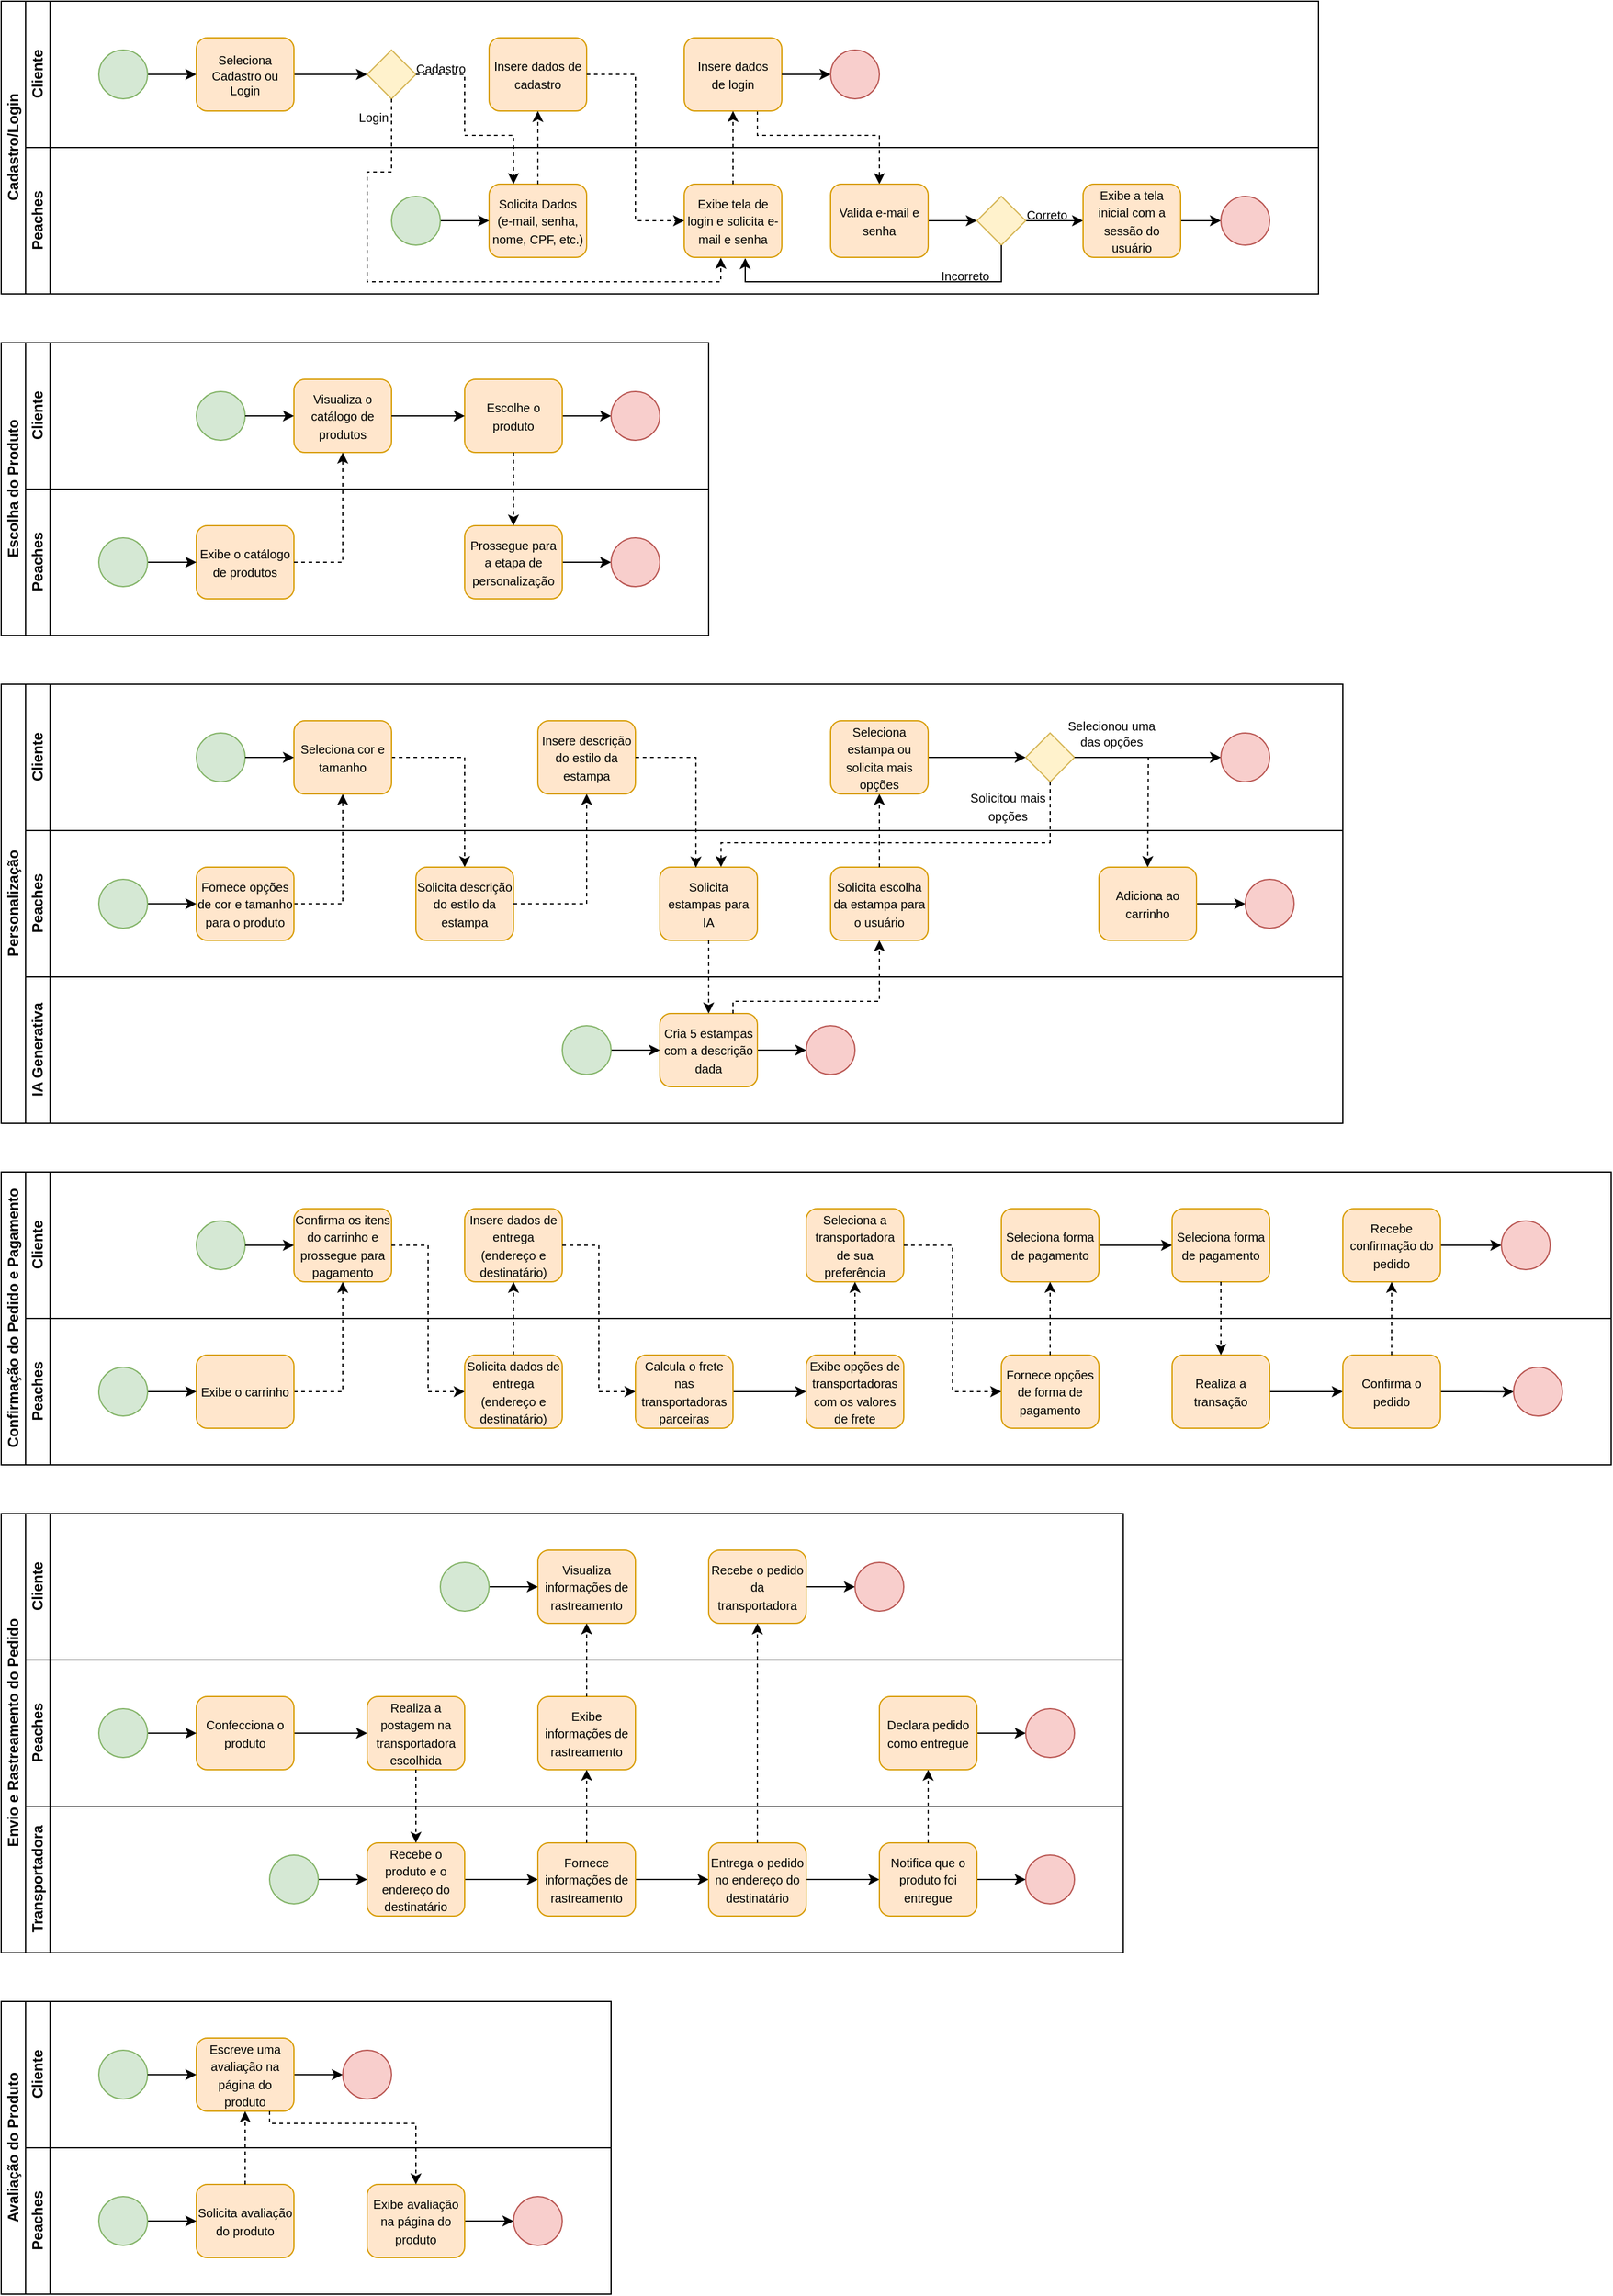 <mxfile version="24.0.2" type="github">
  <diagram id="prtHgNgQTEPvFCAcTncT" name="Page-1">
    <mxGraphModel dx="1259" dy="686" grid="1" gridSize="10" guides="1" tooltips="1" connect="1" arrows="1" fold="1" page="0" pageScale="1" pageWidth="827" pageHeight="1169" math="0" shadow="0">
      <root>
        <mxCell id="0" />
        <mxCell id="1" parent="0" />
        <mxCell id="dNxyNK7c78bLwvsdeMH5-19" value="Cadastro/Login" style="swimlane;html=1;childLayout=stackLayout;resizeParent=1;resizeParentMax=0;horizontal=0;startSize=20;horizontalStack=0;" parent="1" vertex="1">
          <mxGeometry x="40" y="40" width="1080" height="240" as="geometry" />
        </mxCell>
        <mxCell id="dNxyNK7c78bLwvsdeMH5-20" value="Cliente" style="swimlane;html=1;startSize=20;horizontal=0;" parent="dNxyNK7c78bLwvsdeMH5-19" vertex="1">
          <mxGeometry x="20" width="1060" height="120" as="geometry" />
        </mxCell>
        <mxCell id="dNxyNK7c78bLwvsdeMH5-25" value="" style="edgeStyle=orthogonalEdgeStyle;rounded=0;orthogonalLoop=1;jettySize=auto;html=1;" parent="dNxyNK7c78bLwvsdeMH5-20" source="dNxyNK7c78bLwvsdeMH5-23" target="dNxyNK7c78bLwvsdeMH5-24" edge="1">
          <mxGeometry relative="1" as="geometry" />
        </mxCell>
        <mxCell id="dNxyNK7c78bLwvsdeMH5-23" value="" style="ellipse;whiteSpace=wrap;html=1;fillColor=#d5e8d4;strokeColor=#82b366;" parent="dNxyNK7c78bLwvsdeMH5-20" vertex="1">
          <mxGeometry x="60" y="40" width="40" height="40" as="geometry" />
        </mxCell>
        <mxCell id="ytv9i6IObVo-lCA8z86A-72" style="edgeStyle=orthogonalEdgeStyle;rounded=0;orthogonalLoop=1;jettySize=auto;html=1;exitX=1;exitY=0.5;exitDx=0;exitDy=0;entryX=0;entryY=0.5;entryDx=0;entryDy=0;" parent="dNxyNK7c78bLwvsdeMH5-20" source="dNxyNK7c78bLwvsdeMH5-24" target="ytv9i6IObVo-lCA8z86A-5" edge="1">
          <mxGeometry relative="1" as="geometry" />
        </mxCell>
        <mxCell id="dNxyNK7c78bLwvsdeMH5-24" value="&lt;font style=&quot;font-size: 10px;&quot;&gt;Seleciona&lt;/font&gt;&lt;div style=&quot;font-size: 10px;&quot;&gt;&lt;font style=&quot;font-size: 10px;&quot;&gt;Cadastro ou Login&lt;/font&gt;&lt;/div&gt;" style="rounded=1;whiteSpace=wrap;html=1;fontFamily=Helvetica;fontSize=12;align=center;strokeColor=#d79b00;fillColor=#ffe6cc;" parent="dNxyNK7c78bLwvsdeMH5-20" vertex="1">
          <mxGeometry x="140" y="30" width="80" height="60" as="geometry" />
        </mxCell>
        <mxCell id="ytv9i6IObVo-lCA8z86A-4" value="&lt;font style=&quot;font-size: 10px;&quot;&gt;Insere dados de cadastro&lt;/font&gt;" style="rounded=1;whiteSpace=wrap;html=1;fontFamily=Helvetica;fontSize=12;align=center;fillColor=#ffe6cc;strokeColor=#d79b00;" parent="dNxyNK7c78bLwvsdeMH5-20" vertex="1">
          <mxGeometry x="380" y="30" width="80" height="60" as="geometry" />
        </mxCell>
        <mxCell id="ytv9i6IObVo-lCA8z86A-5" value="" style="rhombus;whiteSpace=wrap;html=1;fillColor=#fff2cc;strokeColor=#d6b656;" parent="dNxyNK7c78bLwvsdeMH5-20" vertex="1">
          <mxGeometry x="280" y="40" width="40" height="40" as="geometry" />
        </mxCell>
        <mxCell id="ytv9i6IObVo-lCA8z86A-9" value="&lt;font style=&quot;font-size: 10px;&quot;&gt;Cadastro&lt;/font&gt;" style="text;html=1;align=center;verticalAlign=middle;resizable=0;points=[];autosize=1;strokeColor=none;fillColor=none;" parent="dNxyNK7c78bLwvsdeMH5-20" vertex="1">
          <mxGeometry x="310" y="40" width="60" height="30" as="geometry" />
        </mxCell>
        <mxCell id="ytv9i6IObVo-lCA8z86A-77" value="&lt;font style=&quot;font-size: 10px;&quot;&gt;Login&lt;/font&gt;" style="text;html=1;align=center;verticalAlign=middle;resizable=0;points=[];autosize=1;strokeColor=none;fillColor=none;" parent="dNxyNK7c78bLwvsdeMH5-20" vertex="1">
          <mxGeometry x="260" y="80" width="50" height="30" as="geometry" />
        </mxCell>
        <mxCell id="67VtHt4RENRJBgxcd_Gk-150" value="" style="ellipse;whiteSpace=wrap;html=1;aspect=fixed;fillColor=#f8cecc;strokeColor=#b85450;" parent="dNxyNK7c78bLwvsdeMH5-20" vertex="1">
          <mxGeometry x="660" y="40" width="40" height="40" as="geometry" />
        </mxCell>
        <mxCell id="dNxyNK7c78bLwvsdeMH5-21" value="Peaches" style="swimlane;html=1;startSize=20;horizontal=0;" parent="dNxyNK7c78bLwvsdeMH5-19" vertex="1">
          <mxGeometry x="20" y="120" width="1060" height="120" as="geometry" />
        </mxCell>
        <mxCell id="ytv9i6IObVo-lCA8z86A-2" value="&lt;font style=&quot;font-size: 10px;&quot;&gt;Solicita Dados&lt;/font&gt;&lt;div&gt;&lt;font style=&quot;font-size: 10px;&quot;&gt;(e-mail, senha, nome, CPF, etc.)&lt;/font&gt;&lt;/div&gt;" style="rounded=1;whiteSpace=wrap;html=1;fontFamily=Helvetica;fontSize=12;align=center;fillColor=#ffe6cc;strokeColor=#d79b00;" parent="dNxyNK7c78bLwvsdeMH5-21" vertex="1">
          <mxGeometry x="380" y="30" width="80" height="60" as="geometry" />
        </mxCell>
        <mxCell id="ytv9i6IObVo-lCA8z86A-31" value="&lt;font style=&quot;font-size: 10px;&quot;&gt;Incorreto&lt;/font&gt;" style="text;html=1;align=center;verticalAlign=middle;resizable=0;points=[];autosize=1;strokeColor=none;fillColor=none;" parent="dNxyNK7c78bLwvsdeMH5-21" vertex="1">
          <mxGeometry x="740" y="90" width="60" height="30" as="geometry" />
        </mxCell>
        <mxCell id="ytv9i6IObVo-lCA8z86A-78" style="edgeStyle=orthogonalEdgeStyle;rounded=0;orthogonalLoop=1;jettySize=auto;html=1;exitX=1;exitY=0.5;exitDx=0;exitDy=0;entryX=0;entryY=0.5;entryDx=0;entryDy=0;" parent="dNxyNK7c78bLwvsdeMH5-21" source="ytv9i6IObVo-lCA8z86A-69" target="ytv9i6IObVo-lCA8z86A-2" edge="1">
          <mxGeometry relative="1" as="geometry" />
        </mxCell>
        <mxCell id="ytv9i6IObVo-lCA8z86A-69" value="" style="ellipse;whiteSpace=wrap;html=1;fillColor=#d5e8d4;strokeColor=#82b366;" parent="dNxyNK7c78bLwvsdeMH5-21" vertex="1">
          <mxGeometry x="300" y="40" width="40" height="40" as="geometry" />
        </mxCell>
        <mxCell id="67VtHt4RENRJBgxcd_Gk-149" style="edgeStyle=orthogonalEdgeStyle;rounded=0;orthogonalLoop=1;jettySize=auto;html=1;exitX=0.75;exitY=1;exitDx=0;exitDy=0;entryX=0.5;entryY=0;entryDx=0;entryDy=0;dashed=1;" parent="dNxyNK7c78bLwvsdeMH5-21" source="ytv9i6IObVo-lCA8z86A-18" target="ytv9i6IObVo-lCA8z86A-21" edge="1">
          <mxGeometry relative="1" as="geometry">
            <Array as="points">
              <mxPoint x="600" y="-10" />
              <mxPoint x="700" y="-10" />
            </Array>
          </mxGeometry>
        </mxCell>
        <mxCell id="ytv9i6IObVo-lCA8z86A-18" value="&lt;font style=&quot;font-size: 10px;&quot;&gt;Insere dados&lt;/font&gt;&lt;div&gt;&lt;font style=&quot;font-size: 10px;&quot;&gt;de login&lt;/font&gt;&lt;/div&gt;" style="rounded=1;whiteSpace=wrap;html=1;fontFamily=Helvetica;fontSize=12;align=center;fillColor=#ffe6cc;strokeColor=#d79b00;" parent="dNxyNK7c78bLwvsdeMH5-21" vertex="1">
          <mxGeometry x="540" y="-90" width="80" height="60" as="geometry" />
        </mxCell>
        <mxCell id="ytv9i6IObVo-lCA8z86A-14" value="&lt;span style=&quot;font-size: 10px;&quot;&gt;Exibe tela de login e solicita e-mail e senha&lt;/span&gt;" style="rounded=1;whiteSpace=wrap;html=1;fontFamily=Helvetica;fontSize=12;align=center;fillColor=#ffe6cc;strokeColor=#d79b00;" parent="dNxyNK7c78bLwvsdeMH5-21" vertex="1">
          <mxGeometry x="540" y="30" width="80" height="60" as="geometry" />
        </mxCell>
        <mxCell id="ytv9i6IObVo-lCA8z86A-26" style="edgeStyle=orthogonalEdgeStyle;rounded=0;orthogonalLoop=1;jettySize=auto;html=1;exitX=1;exitY=0.5;exitDx=0;exitDy=0;entryX=0;entryY=0.5;entryDx=0;entryDy=0;" parent="dNxyNK7c78bLwvsdeMH5-21" source="ytv9i6IObVo-lCA8z86A-21" target="ytv9i6IObVo-lCA8z86A-22" edge="1">
          <mxGeometry relative="1" as="geometry" />
        </mxCell>
        <mxCell id="ytv9i6IObVo-lCA8z86A-21" value="&lt;span style=&quot;font-size: 10px;&quot;&gt;Valida e-mail e senha&lt;/span&gt;" style="rounded=1;whiteSpace=wrap;html=1;fontFamily=Helvetica;fontSize=12;align=center;fillColor=#ffe6cc;strokeColor=#d79b00;" parent="dNxyNK7c78bLwvsdeMH5-21" vertex="1">
          <mxGeometry x="660" y="30" width="80" height="60" as="geometry" />
        </mxCell>
        <mxCell id="ytv9i6IObVo-lCA8z86A-33" style="edgeStyle=orthogonalEdgeStyle;rounded=0;orthogonalLoop=1;jettySize=auto;html=1;exitX=1;exitY=0.5;exitDx=0;exitDy=0;entryX=0;entryY=0.5;entryDx=0;entryDy=0;" parent="dNxyNK7c78bLwvsdeMH5-21" source="ytv9i6IObVo-lCA8z86A-22" target="ytv9i6IObVo-lCA8z86A-25" edge="1">
          <mxGeometry relative="1" as="geometry" />
        </mxCell>
        <mxCell id="ytv9i6IObVo-lCA8z86A-22" value="" style="rhombus;whiteSpace=wrap;html=1;fillColor=#fff2cc;strokeColor=#d6b656;" parent="dNxyNK7c78bLwvsdeMH5-21" vertex="1">
          <mxGeometry x="780" y="40" width="40" height="40" as="geometry" />
        </mxCell>
        <mxCell id="ytv9i6IObVo-lCA8z86A-34" style="edgeStyle=orthogonalEdgeStyle;rounded=0;orthogonalLoop=1;jettySize=auto;html=1;exitX=1;exitY=0.5;exitDx=0;exitDy=0;" parent="dNxyNK7c78bLwvsdeMH5-21" source="ytv9i6IObVo-lCA8z86A-25" edge="1">
          <mxGeometry relative="1" as="geometry">
            <mxPoint x="980" y="59.889" as="targetPoint" />
          </mxGeometry>
        </mxCell>
        <mxCell id="ytv9i6IObVo-lCA8z86A-25" value="&lt;span style=&quot;font-size: 10px;&quot;&gt;Exibe a tela inicial com a sessão do usuário&lt;/span&gt;" style="rounded=1;whiteSpace=wrap;html=1;fontFamily=Helvetica;fontSize=12;align=center;fillColor=#ffe6cc;strokeColor=#d79b00;" parent="dNxyNK7c78bLwvsdeMH5-21" vertex="1">
          <mxGeometry x="867" y="30" width="80" height="60" as="geometry" />
        </mxCell>
        <mxCell id="ytv9i6IObVo-lCA8z86A-29" style="edgeStyle=orthogonalEdgeStyle;rounded=0;orthogonalLoop=1;jettySize=auto;html=1;exitX=0.5;exitY=1;exitDx=0;exitDy=0;entryX=0.625;entryY=1.01;entryDx=0;entryDy=0;entryPerimeter=0;" parent="dNxyNK7c78bLwvsdeMH5-21" source="ytv9i6IObVo-lCA8z86A-22" target="ytv9i6IObVo-lCA8z86A-14" edge="1">
          <mxGeometry relative="1" as="geometry">
            <Array as="points">
              <mxPoint x="800" y="110" />
              <mxPoint x="590" y="110" />
            </Array>
          </mxGeometry>
        </mxCell>
        <mxCell id="ytv9i6IObVo-lCA8z86A-32" value="&lt;font style=&quot;font-size: 10px;&quot;&gt;Correto&lt;/font&gt;" style="text;html=1;align=center;verticalAlign=middle;resizable=0;points=[];autosize=1;strokeColor=none;fillColor=none;" parent="dNxyNK7c78bLwvsdeMH5-21" vertex="1">
          <mxGeometry x="807" y="40" width="60" height="30" as="geometry" />
        </mxCell>
        <mxCell id="ytv9i6IObVo-lCA8z86A-35" value="" style="ellipse;whiteSpace=wrap;html=1;aspect=fixed;fillColor=#f8cecc;strokeColor=#b85450;" parent="dNxyNK7c78bLwvsdeMH5-21" vertex="1">
          <mxGeometry x="980" y="40" width="40" height="40" as="geometry" />
        </mxCell>
        <mxCell id="ytv9i6IObVo-lCA8z86A-87" style="edgeStyle=orthogonalEdgeStyle;rounded=0;orthogonalLoop=1;jettySize=auto;html=1;exitX=0.5;exitY=0;exitDx=0;exitDy=0;entryX=0.5;entryY=1;entryDx=0;entryDy=0;dashed=1;" parent="dNxyNK7c78bLwvsdeMH5-21" source="ytv9i6IObVo-lCA8z86A-14" target="ytv9i6IObVo-lCA8z86A-18" edge="1">
          <mxGeometry relative="1" as="geometry" />
        </mxCell>
        <mxCell id="ytv9i6IObVo-lCA8z86A-82" style="edgeStyle=orthogonalEdgeStyle;rounded=0;orthogonalLoop=1;jettySize=auto;html=1;exitX=0.5;exitY=1;exitDx=0;exitDy=0;entryX=0.37;entryY=1.007;entryDx=0;entryDy=0;entryPerimeter=0;dashed=1;" parent="dNxyNK7c78bLwvsdeMH5-19" source="ytv9i6IObVo-lCA8z86A-5" target="ytv9i6IObVo-lCA8z86A-14" edge="1">
          <mxGeometry relative="1" as="geometry">
            <Array as="points">
              <mxPoint x="320" y="140" />
              <mxPoint x="300" y="140" />
              <mxPoint x="300" y="230" />
              <mxPoint x="590" y="230" />
              <mxPoint x="590" y="210" />
            </Array>
          </mxGeometry>
        </mxCell>
        <mxCell id="ytv9i6IObVo-lCA8z86A-84" style="edgeStyle=orthogonalEdgeStyle;rounded=0;orthogonalLoop=1;jettySize=auto;html=1;exitX=1;exitY=0.5;exitDx=0;exitDy=0;entryX=0.25;entryY=0;entryDx=0;entryDy=0;dashed=1;" parent="dNxyNK7c78bLwvsdeMH5-19" source="ytv9i6IObVo-lCA8z86A-5" target="ytv9i6IObVo-lCA8z86A-2" edge="1">
          <mxGeometry relative="1" as="geometry">
            <Array as="points">
              <mxPoint x="380" y="60" />
              <mxPoint x="380" y="110" />
              <mxPoint x="420" y="110" />
            </Array>
          </mxGeometry>
        </mxCell>
        <mxCell id="ytv9i6IObVo-lCA8z86A-85" style="edgeStyle=orthogonalEdgeStyle;rounded=0;orthogonalLoop=1;jettySize=auto;html=1;exitX=0.5;exitY=0;exitDx=0;exitDy=0;entryX=0.5;entryY=1;entryDx=0;entryDy=0;dashed=1;" parent="dNxyNK7c78bLwvsdeMH5-19" source="ytv9i6IObVo-lCA8z86A-2" target="ytv9i6IObVo-lCA8z86A-4" edge="1">
          <mxGeometry relative="1" as="geometry" />
        </mxCell>
        <mxCell id="ytv9i6IObVo-lCA8z86A-86" style="edgeStyle=orthogonalEdgeStyle;rounded=0;orthogonalLoop=1;jettySize=auto;html=1;exitX=1;exitY=0.5;exitDx=0;exitDy=0;entryX=0;entryY=0.5;entryDx=0;entryDy=0;dashed=1;" parent="dNxyNK7c78bLwvsdeMH5-19" source="ytv9i6IObVo-lCA8z86A-4" target="ytv9i6IObVo-lCA8z86A-14" edge="1">
          <mxGeometry relative="1" as="geometry">
            <mxPoint x="560" y="150" as="targetPoint" />
          </mxGeometry>
        </mxCell>
        <mxCell id="67VtHt4RENRJBgxcd_Gk-151" style="edgeStyle=orthogonalEdgeStyle;rounded=0;orthogonalLoop=1;jettySize=auto;html=1;exitX=1;exitY=0.5;exitDx=0;exitDy=0;entryX=0;entryY=0.5;entryDx=0;entryDy=0;" parent="dNxyNK7c78bLwvsdeMH5-19" source="ytv9i6IObVo-lCA8z86A-18" target="67VtHt4RENRJBgxcd_Gk-150" edge="1">
          <mxGeometry relative="1" as="geometry" />
        </mxCell>
        <mxCell id="ytv9i6IObVo-lCA8z86A-37" value="Escolha do Produto" style="swimlane;html=1;childLayout=stackLayout;resizeParent=1;resizeParentMax=0;horizontal=0;startSize=20;horizontalStack=0;" parent="1" vertex="1">
          <mxGeometry x="40" y="320" width="580" height="240" as="geometry" />
        </mxCell>
        <mxCell id="ytv9i6IObVo-lCA8z86A-38" value="Cliente" style="swimlane;html=1;startSize=20;horizontal=0;" parent="ytv9i6IObVo-lCA8z86A-37" vertex="1">
          <mxGeometry x="20" width="560" height="120" as="geometry" />
        </mxCell>
        <mxCell id="ytv9i6IObVo-lCA8z86A-40" value="" style="ellipse;whiteSpace=wrap;html=1;fillColor=#d5e8d4;strokeColor=#82b366;" parent="ytv9i6IObVo-lCA8z86A-38" vertex="1">
          <mxGeometry x="140" y="40" width="40" height="40" as="geometry" />
        </mxCell>
        <mxCell id="67VtHt4RENRJBgxcd_Gk-148" style="edgeStyle=orthogonalEdgeStyle;rounded=0;orthogonalLoop=1;jettySize=auto;html=1;exitX=1;exitY=0.5;exitDx=0;exitDy=0;entryX=0;entryY=0.5;entryDx=0;entryDy=0;" parent="ytv9i6IObVo-lCA8z86A-38" source="ytv9i6IObVo-lCA8z86A-91" target="67VtHt4RENRJBgxcd_Gk-145" edge="1">
          <mxGeometry relative="1" as="geometry" />
        </mxCell>
        <mxCell id="ytv9i6IObVo-lCA8z86A-91" value="&lt;span style=&quot;font-size: 10px;&quot;&gt;Escolhe o produto&lt;/span&gt;" style="rounded=1;whiteSpace=wrap;html=1;fontFamily=Helvetica;fontSize=12;align=center;strokeColor=#d79b00;fillColor=#ffe6cc;" parent="ytv9i6IObVo-lCA8z86A-38" vertex="1">
          <mxGeometry x="360" y="30" width="80" height="60" as="geometry" />
        </mxCell>
        <mxCell id="ytv9i6IObVo-lCA8z86A-89" value="&lt;span style=&quot;font-size: 10px;&quot;&gt;Visualiza o catálogo de produtos&lt;/span&gt;" style="rounded=1;whiteSpace=wrap;html=1;fontFamily=Helvetica;fontSize=12;align=center;strokeColor=#d79b00;fillColor=#ffe6cc;" parent="ytv9i6IObVo-lCA8z86A-38" vertex="1">
          <mxGeometry x="220" y="30" width="80" height="60" as="geometry" />
        </mxCell>
        <mxCell id="ytv9i6IObVo-lCA8z86A-97" style="edgeStyle=orthogonalEdgeStyle;rounded=0;orthogonalLoop=1;jettySize=auto;html=1;exitX=1;exitY=0.5;exitDx=0;exitDy=0;entryX=0;entryY=0.5;entryDx=0;entryDy=0;" parent="ytv9i6IObVo-lCA8z86A-38" source="ytv9i6IObVo-lCA8z86A-40" target="ytv9i6IObVo-lCA8z86A-89" edge="1">
          <mxGeometry relative="1" as="geometry" />
        </mxCell>
        <mxCell id="ytv9i6IObVo-lCA8z86A-92" style="edgeStyle=orthogonalEdgeStyle;rounded=0;orthogonalLoop=1;jettySize=auto;html=1;exitX=1;exitY=0.5;exitDx=0;exitDy=0;entryX=0;entryY=0.5;entryDx=0;entryDy=0;" parent="ytv9i6IObVo-lCA8z86A-38" source="ytv9i6IObVo-lCA8z86A-89" target="ytv9i6IObVo-lCA8z86A-91" edge="1">
          <mxGeometry relative="1" as="geometry" />
        </mxCell>
        <mxCell id="67VtHt4RENRJBgxcd_Gk-145" value="" style="ellipse;whiteSpace=wrap;html=1;aspect=fixed;fillColor=#f8cecc;strokeColor=#b85450;" parent="ytv9i6IObVo-lCA8z86A-38" vertex="1">
          <mxGeometry x="480" y="40" width="40" height="40" as="geometry" />
        </mxCell>
        <mxCell id="ytv9i6IObVo-lCA8z86A-49" value="Peaches" style="swimlane;html=1;startSize=20;horizontal=0;" parent="ytv9i6IObVo-lCA8z86A-37" vertex="1">
          <mxGeometry x="20" y="120" width="560" height="120" as="geometry" />
        </mxCell>
        <mxCell id="ytv9i6IObVo-lCA8z86A-64" style="edgeStyle=orthogonalEdgeStyle;rounded=0;orthogonalLoop=1;jettySize=auto;html=1;exitX=0.5;exitY=1;exitDx=0;exitDy=0;entryX=0.363;entryY=1.017;entryDx=0;entryDy=0;entryPerimeter=0;" parent="ytv9i6IObVo-lCA8z86A-49" edge="1">
          <mxGeometry relative="1" as="geometry">
            <Array as="points">
              <mxPoint x="160" y="110" />
              <mxPoint x="529" y="110" />
            </Array>
            <mxPoint x="160" y="80" as="sourcePoint" />
          </mxGeometry>
        </mxCell>
        <mxCell id="ytv9i6IObVo-lCA8z86A-65" style="edgeStyle=orthogonalEdgeStyle;rounded=0;orthogonalLoop=1;jettySize=auto;html=1;exitX=0.5;exitY=1;exitDx=0;exitDy=0;entryX=0.625;entryY=1.01;entryDx=0;entryDy=0;entryPerimeter=0;" parent="ytv9i6IObVo-lCA8z86A-49" edge="1">
          <mxGeometry relative="1" as="geometry">
            <Array as="points">
              <mxPoint x="760" y="110" />
              <mxPoint x="550" y="110" />
            </Array>
            <mxPoint x="550" y="90.6" as="targetPoint" />
          </mxGeometry>
        </mxCell>
        <mxCell id="ytv9i6IObVo-lCA8z86A-41" value="&lt;span style=&quot;font-size: 10px;&quot;&gt;Exibe o catálogo de produtos&lt;/span&gt;" style="rounded=1;whiteSpace=wrap;html=1;fontFamily=Helvetica;fontSize=12;align=center;strokeColor=#d79b00;fillColor=#ffe6cc;" parent="ytv9i6IObVo-lCA8z86A-49" vertex="1">
          <mxGeometry x="140" y="30" width="80" height="60" as="geometry" />
        </mxCell>
        <mxCell id="ytv9i6IObVo-lCA8z86A-96" style="edgeStyle=orthogonalEdgeStyle;rounded=0;orthogonalLoop=1;jettySize=auto;html=1;exitX=1;exitY=0.5;exitDx=0;exitDy=0;entryX=0;entryY=0.5;entryDx=0;entryDy=0;" parent="ytv9i6IObVo-lCA8z86A-49" source="ytv9i6IObVo-lCA8z86A-95" target="ytv9i6IObVo-lCA8z86A-41" edge="1">
          <mxGeometry relative="1" as="geometry" />
        </mxCell>
        <mxCell id="ytv9i6IObVo-lCA8z86A-95" value="" style="ellipse;whiteSpace=wrap;html=1;fillColor=#d5e8d4;strokeColor=#82b366;" parent="ytv9i6IObVo-lCA8z86A-49" vertex="1">
          <mxGeometry x="60" y="40" width="40" height="40" as="geometry" />
        </mxCell>
        <mxCell id="ytv9i6IObVo-lCA8z86A-103" style="edgeStyle=orthogonalEdgeStyle;rounded=0;orthogonalLoop=1;jettySize=auto;html=1;exitX=1;exitY=0.5;exitDx=0;exitDy=0;entryX=0;entryY=0.5;entryDx=0;entryDy=0;" parent="ytv9i6IObVo-lCA8z86A-49" source="ytv9i6IObVo-lCA8z86A-100" target="ytv9i6IObVo-lCA8z86A-102" edge="1">
          <mxGeometry relative="1" as="geometry" />
        </mxCell>
        <mxCell id="ytv9i6IObVo-lCA8z86A-100" value="&lt;span style=&quot;font-size: 10px;&quot;&gt;Prossegue para a etapa de personalização&lt;/span&gt;" style="rounded=1;whiteSpace=wrap;html=1;fontFamily=Helvetica;fontSize=12;align=center;strokeColor=#d79b00;fillColor=#ffe6cc;" parent="ytv9i6IObVo-lCA8z86A-49" vertex="1">
          <mxGeometry x="360" y="30" width="80" height="60" as="geometry" />
        </mxCell>
        <mxCell id="ytv9i6IObVo-lCA8z86A-102" value="" style="ellipse;whiteSpace=wrap;html=1;aspect=fixed;fillColor=#f8cecc;strokeColor=#b85450;" parent="ytv9i6IObVo-lCA8z86A-49" vertex="1">
          <mxGeometry x="480" y="40" width="40" height="40" as="geometry" />
        </mxCell>
        <mxCell id="ytv9i6IObVo-lCA8z86A-94" style="edgeStyle=orthogonalEdgeStyle;rounded=0;orthogonalLoop=1;jettySize=auto;html=1;exitX=0.5;exitY=1;exitDx=0;exitDy=0;entryX=0.5;entryY=0;entryDx=0;entryDy=0;dashed=1;" parent="ytv9i6IObVo-lCA8z86A-37" source="ytv9i6IObVo-lCA8z86A-91" edge="1">
          <mxGeometry relative="1" as="geometry">
            <mxPoint x="420" y="150" as="targetPoint" />
          </mxGeometry>
        </mxCell>
        <mxCell id="ytv9i6IObVo-lCA8z86A-90" style="edgeStyle=orthogonalEdgeStyle;rounded=0;orthogonalLoop=1;jettySize=auto;html=1;exitX=1;exitY=0.5;exitDx=0;exitDy=0;entryX=0.5;entryY=1;entryDx=0;entryDy=0;dashed=1;" parent="ytv9i6IObVo-lCA8z86A-37" source="ytv9i6IObVo-lCA8z86A-41" target="ytv9i6IObVo-lCA8z86A-89" edge="1">
          <mxGeometry relative="1" as="geometry" />
        </mxCell>
        <mxCell id="ytv9i6IObVo-lCA8z86A-104" value="Personalização" style="swimlane;html=1;childLayout=stackLayout;resizeParent=1;resizeParentMax=0;horizontal=0;startSize=20;horizontalStack=0;" parent="1" vertex="1">
          <mxGeometry x="40" y="600" width="1100" height="360" as="geometry" />
        </mxCell>
        <mxCell id="ytv9i6IObVo-lCA8z86A-121" style="edgeStyle=orthogonalEdgeStyle;rounded=0;orthogonalLoop=1;jettySize=auto;html=1;exitX=1;exitY=0.5;exitDx=0;exitDy=0;entryX=0.5;entryY=1;entryDx=0;entryDy=0;dashed=1;" parent="ytv9i6IObVo-lCA8z86A-104" source="ytv9i6IObVo-lCA8z86A-114" target="ytv9i6IObVo-lCA8z86A-108" edge="1">
          <mxGeometry relative="1" as="geometry" />
        </mxCell>
        <mxCell id="ytv9i6IObVo-lCA8z86A-122" style="edgeStyle=orthogonalEdgeStyle;rounded=0;orthogonalLoop=1;jettySize=auto;html=1;exitX=1;exitY=0.5;exitDx=0;exitDy=0;entryX=0.5;entryY=0;entryDx=0;entryDy=0;dashed=1;" parent="ytv9i6IObVo-lCA8z86A-104" source="ytv9i6IObVo-lCA8z86A-108" target="ytv9i6IObVo-lCA8z86A-118" edge="1">
          <mxGeometry relative="1" as="geometry" />
        </mxCell>
        <mxCell id="ytv9i6IObVo-lCA8z86A-105" value="Cliente" style="swimlane;html=1;startSize=20;horizontal=0;" parent="ytv9i6IObVo-lCA8z86A-104" vertex="1">
          <mxGeometry x="20" width="1080" height="120" as="geometry" />
        </mxCell>
        <mxCell id="ytv9i6IObVo-lCA8z86A-106" value="" style="ellipse;whiteSpace=wrap;html=1;fillColor=#d5e8d4;strokeColor=#82b366;" parent="ytv9i6IObVo-lCA8z86A-105" vertex="1">
          <mxGeometry x="140" y="40" width="40" height="40" as="geometry" />
        </mxCell>
        <mxCell id="ytv9i6IObVo-lCA8z86A-108" value="&lt;span style=&quot;font-size: 10px;&quot;&gt;Seleciona cor e tamanho&lt;/span&gt;" style="rounded=1;whiteSpace=wrap;html=1;fontFamily=Helvetica;fontSize=12;align=center;strokeColor=#d79b00;fillColor=#ffe6cc;" parent="ytv9i6IObVo-lCA8z86A-105" vertex="1">
          <mxGeometry x="220" y="30" width="80" height="60" as="geometry" />
        </mxCell>
        <mxCell id="ytv9i6IObVo-lCA8z86A-109" style="edgeStyle=orthogonalEdgeStyle;rounded=0;orthogonalLoop=1;jettySize=auto;html=1;exitX=1;exitY=0.5;exitDx=0;exitDy=0;entryX=0;entryY=0.5;entryDx=0;entryDy=0;" parent="ytv9i6IObVo-lCA8z86A-105" source="ytv9i6IObVo-lCA8z86A-106" target="ytv9i6IObVo-lCA8z86A-108" edge="1">
          <mxGeometry relative="1" as="geometry" />
        </mxCell>
        <mxCell id="ytv9i6IObVo-lCA8z86A-123" value="&lt;span style=&quot;font-size: 10px;&quot;&gt;Insere descrição do estilo da estampa&lt;/span&gt;" style="rounded=1;whiteSpace=wrap;html=1;fontFamily=Helvetica;fontSize=12;align=center;strokeColor=#d79b00;fillColor=#ffe6cc;" parent="ytv9i6IObVo-lCA8z86A-105" vertex="1">
          <mxGeometry x="420" y="30" width="80" height="60" as="geometry" />
        </mxCell>
        <mxCell id="ytv9i6IObVo-lCA8z86A-147" style="edgeStyle=orthogonalEdgeStyle;rounded=0;orthogonalLoop=1;jettySize=auto;html=1;exitX=1;exitY=0.5;exitDx=0;exitDy=0;entryX=0;entryY=0.5;entryDx=0;entryDy=0;" parent="ytv9i6IObVo-lCA8z86A-105" source="ytv9i6IObVo-lCA8z86A-145" target="ytv9i6IObVo-lCA8z86A-146" edge="1">
          <mxGeometry relative="1" as="geometry" />
        </mxCell>
        <mxCell id="ytv9i6IObVo-lCA8z86A-145" value="&lt;span style=&quot;font-size: 10px;&quot;&gt;Seleciona estampa ou solicita mais opções&lt;/span&gt;" style="rounded=1;whiteSpace=wrap;html=1;fontFamily=Helvetica;fontSize=12;align=center;strokeColor=#d79b00;fillColor=#ffe6cc;" parent="ytv9i6IObVo-lCA8z86A-105" vertex="1">
          <mxGeometry x="660" y="30" width="80" height="60" as="geometry" />
        </mxCell>
        <mxCell id="67VtHt4RENRJBgxcd_Gk-141" style="edgeStyle=orthogonalEdgeStyle;rounded=0;orthogonalLoop=1;jettySize=auto;html=1;exitX=1;exitY=0.5;exitDx=0;exitDy=0;entryX=0;entryY=0.5;entryDx=0;entryDy=0;" parent="ytv9i6IObVo-lCA8z86A-105" source="ytv9i6IObVo-lCA8z86A-146" target="67VtHt4RENRJBgxcd_Gk-140" edge="1">
          <mxGeometry relative="1" as="geometry" />
        </mxCell>
        <mxCell id="ytv9i6IObVo-lCA8z86A-146" value="" style="rhombus;whiteSpace=wrap;html=1;fillColor=#fff2cc;strokeColor=#d6b656;" parent="ytv9i6IObVo-lCA8z86A-105" vertex="1">
          <mxGeometry x="820" y="40" width="40" height="40" as="geometry" />
        </mxCell>
        <mxCell id="ytv9i6IObVo-lCA8z86A-155" value="&lt;font style=&quot;font-size: 10px;&quot;&gt;Selecionou uma&lt;/font&gt;&lt;div style=&quot;line-height: 100%;&quot;&gt;&lt;font style=&quot;font-size: 10px;&quot;&gt;das opções&lt;/font&gt;&lt;/div&gt;" style="text;html=1;align=center;verticalAlign=middle;resizable=0;points=[];autosize=1;strokeColor=none;fillColor=none;" parent="ytv9i6IObVo-lCA8z86A-105" vertex="1">
          <mxGeometry x="840" y="20" width="100" height="40" as="geometry" />
        </mxCell>
        <mxCell id="ytv9i6IObVo-lCA8z86A-156" value="&lt;span style=&quot;font-size: 10px;&quot;&gt;Solicitou mais&lt;/span&gt;&lt;div&gt;&lt;span style=&quot;font-size: 10px;&quot;&gt;opções&lt;/span&gt;&lt;/div&gt;" style="text;html=1;align=center;verticalAlign=middle;resizable=0;points=[];autosize=1;strokeColor=none;fillColor=none;" parent="ytv9i6IObVo-lCA8z86A-105" vertex="1">
          <mxGeometry x="760" y="80" width="90" height="40" as="geometry" />
        </mxCell>
        <mxCell id="67VtHt4RENRJBgxcd_Gk-140" value="" style="ellipse;whiteSpace=wrap;html=1;aspect=fixed;fillColor=#f8cecc;strokeColor=#b85450;" parent="ytv9i6IObVo-lCA8z86A-105" vertex="1">
          <mxGeometry x="980" y="40" width="40" height="40" as="geometry" />
        </mxCell>
        <mxCell id="ytv9i6IObVo-lCA8z86A-111" value="Peaches" style="swimlane;html=1;startSize=20;horizontal=0;" parent="ytv9i6IObVo-lCA8z86A-104" vertex="1">
          <mxGeometry x="20" y="120" width="1080" height="120" as="geometry" />
        </mxCell>
        <mxCell id="ytv9i6IObVo-lCA8z86A-112" style="edgeStyle=orthogonalEdgeStyle;rounded=0;orthogonalLoop=1;jettySize=auto;html=1;exitX=0.5;exitY=1;exitDx=0;exitDy=0;entryX=0.363;entryY=1.017;entryDx=0;entryDy=0;entryPerimeter=0;" parent="ytv9i6IObVo-lCA8z86A-111" edge="1">
          <mxGeometry relative="1" as="geometry">
            <Array as="points">
              <mxPoint x="160" y="110" />
              <mxPoint x="529" y="110" />
            </Array>
            <mxPoint x="160" y="80" as="sourcePoint" />
          </mxGeometry>
        </mxCell>
        <mxCell id="ytv9i6IObVo-lCA8z86A-113" style="edgeStyle=orthogonalEdgeStyle;rounded=0;orthogonalLoop=1;jettySize=auto;html=1;exitX=0.5;exitY=1;exitDx=0;exitDy=0;entryX=0.625;entryY=1.01;entryDx=0;entryDy=0;entryPerimeter=0;" parent="ytv9i6IObVo-lCA8z86A-111" edge="1">
          <mxGeometry relative="1" as="geometry">
            <Array as="points">
              <mxPoint x="760" y="110" />
              <mxPoint x="550" y="110" />
            </Array>
            <mxPoint x="550" y="90.6" as="targetPoint" />
          </mxGeometry>
        </mxCell>
        <mxCell id="ytv9i6IObVo-lCA8z86A-114" value="&lt;span style=&quot;font-size: 10px;&quot;&gt;Fornece opções de cor e tamanho&lt;/span&gt;&lt;div&gt;&lt;span style=&quot;font-size: 10px;&quot;&gt;para o produto&lt;/span&gt;&lt;/div&gt;" style="rounded=1;whiteSpace=wrap;html=1;fontFamily=Helvetica;fontSize=12;align=center;strokeColor=#d79b00;fillColor=#ffe6cc;" parent="ytv9i6IObVo-lCA8z86A-111" vertex="1">
          <mxGeometry x="140" y="30" width="80" height="60" as="geometry" />
        </mxCell>
        <mxCell id="ytv9i6IObVo-lCA8z86A-115" style="edgeStyle=orthogonalEdgeStyle;rounded=0;orthogonalLoop=1;jettySize=auto;html=1;exitX=1;exitY=0.5;exitDx=0;exitDy=0;entryX=0;entryY=0.5;entryDx=0;entryDy=0;" parent="ytv9i6IObVo-lCA8z86A-111" source="ytv9i6IObVo-lCA8z86A-116" target="ytv9i6IObVo-lCA8z86A-114" edge="1">
          <mxGeometry relative="1" as="geometry" />
        </mxCell>
        <mxCell id="ytv9i6IObVo-lCA8z86A-116" value="" style="ellipse;whiteSpace=wrap;html=1;fillColor=#d5e8d4;strokeColor=#82b366;" parent="ytv9i6IObVo-lCA8z86A-111" vertex="1">
          <mxGeometry x="60" y="40" width="40" height="40" as="geometry" />
        </mxCell>
        <mxCell id="ytv9i6IObVo-lCA8z86A-118" value="&lt;span style=&quot;font-size: 10px;&quot;&gt;Solicita descrição do estilo da estampa&lt;/span&gt;" style="rounded=1;whiteSpace=wrap;html=1;fontFamily=Helvetica;fontSize=12;align=center;strokeColor=#d79b00;fillColor=#ffe6cc;" parent="ytv9i6IObVo-lCA8z86A-111" vertex="1">
          <mxGeometry x="320" y="30" width="80" height="60" as="geometry" />
        </mxCell>
        <mxCell id="ytv9i6IObVo-lCA8z86A-125" value="&lt;font style=&quot;font-size: 10px;&quot;&gt;Solicita estampas para IA&lt;/font&gt;" style="rounded=1;whiteSpace=wrap;html=1;fontFamily=Helvetica;fontSize=12;align=center;strokeColor=#d79b00;fillColor=#ffe6cc;" parent="ytv9i6IObVo-lCA8z86A-111" vertex="1">
          <mxGeometry x="520" y="30" width="80" height="60" as="geometry" />
        </mxCell>
        <mxCell id="ytv9i6IObVo-lCA8z86A-141" value="&lt;font style=&quot;font-size: 10px;&quot;&gt;Solicita escolha da estampa para o usuário&lt;/font&gt;" style="rounded=1;whiteSpace=wrap;html=1;fontFamily=Helvetica;fontSize=12;align=center;strokeColor=#d79b00;fillColor=#ffe6cc;" parent="ytv9i6IObVo-lCA8z86A-111" vertex="1">
          <mxGeometry x="660" y="30" width="80" height="60" as="geometry" />
        </mxCell>
        <mxCell id="ytv9i6IObVo-lCA8z86A-161" style="edgeStyle=orthogonalEdgeStyle;rounded=0;orthogonalLoop=1;jettySize=auto;html=1;exitX=1;exitY=0.5;exitDx=0;exitDy=0;entryX=0;entryY=0.5;entryDx=0;entryDy=0;" parent="ytv9i6IObVo-lCA8z86A-111" source="ytv9i6IObVo-lCA8z86A-157" target="ytv9i6IObVo-lCA8z86A-160" edge="1">
          <mxGeometry relative="1" as="geometry" />
        </mxCell>
        <mxCell id="ytv9i6IObVo-lCA8z86A-157" value="&lt;font style=&quot;font-size: 10px;&quot;&gt;Adiciona ao carrinho&lt;/font&gt;" style="rounded=1;whiteSpace=wrap;html=1;fontFamily=Helvetica;fontSize=12;align=center;strokeColor=#d79b00;fillColor=#ffe6cc;" parent="ytv9i6IObVo-lCA8z86A-111" vertex="1">
          <mxGeometry x="880" y="30" width="80" height="60" as="geometry" />
        </mxCell>
        <mxCell id="ytv9i6IObVo-lCA8z86A-160" value="" style="ellipse;whiteSpace=wrap;html=1;aspect=fixed;fillColor=#f8cecc;strokeColor=#b85450;" parent="ytv9i6IObVo-lCA8z86A-111" vertex="1">
          <mxGeometry x="1000" y="40" width="40" height="40" as="geometry" />
        </mxCell>
        <mxCell id="ytv9i6IObVo-lCA8z86A-137" value="IA Generativa" style="swimlane;html=1;startSize=20;horizontal=0;" parent="ytv9i6IObVo-lCA8z86A-104" vertex="1">
          <mxGeometry x="20" y="240" width="1080" height="120" as="geometry" />
        </mxCell>
        <mxCell id="67VtHt4RENRJBgxcd_Gk-144" style="edgeStyle=orthogonalEdgeStyle;rounded=0;orthogonalLoop=1;jettySize=auto;html=1;exitX=1;exitY=0.5;exitDx=0;exitDy=0;entryX=0;entryY=0.5;entryDx=0;entryDy=0;" parent="ytv9i6IObVo-lCA8z86A-137" source="ytv9i6IObVo-lCA8z86A-138" target="67VtHt4RENRJBgxcd_Gk-143" edge="1">
          <mxGeometry relative="1" as="geometry" />
        </mxCell>
        <mxCell id="ytv9i6IObVo-lCA8z86A-138" value="&lt;font style=&quot;font-size: 10px;&quot;&gt;Cria 5 estampas com a descrição dada&lt;/font&gt;" style="rounded=1;whiteSpace=wrap;html=1;fontFamily=Helvetica;fontSize=12;align=center;strokeColor=#d79b00;fillColor=#ffe6cc;" parent="ytv9i6IObVo-lCA8z86A-137" vertex="1">
          <mxGeometry x="520" y="30" width="80" height="60" as="geometry" />
        </mxCell>
        <mxCell id="ytv9i6IObVo-lCA8z86A-140" style="edgeStyle=orthogonalEdgeStyle;rounded=0;orthogonalLoop=1;jettySize=auto;html=1;exitX=1;exitY=0.5;exitDx=0;exitDy=0;entryX=0;entryY=0.5;entryDx=0;entryDy=0;" parent="ytv9i6IObVo-lCA8z86A-137" source="ytv9i6IObVo-lCA8z86A-139" target="ytv9i6IObVo-lCA8z86A-138" edge="1">
          <mxGeometry relative="1" as="geometry" />
        </mxCell>
        <mxCell id="ytv9i6IObVo-lCA8z86A-139" value="" style="ellipse;whiteSpace=wrap;html=1;fillColor=#d5e8d4;strokeColor=#82b366;" parent="ytv9i6IObVo-lCA8z86A-137" vertex="1">
          <mxGeometry x="440" y="40" width="40" height="40" as="geometry" />
        </mxCell>
        <mxCell id="67VtHt4RENRJBgxcd_Gk-143" value="" style="ellipse;whiteSpace=wrap;html=1;aspect=fixed;fillColor=#f8cecc;strokeColor=#b85450;" parent="ytv9i6IObVo-lCA8z86A-137" vertex="1">
          <mxGeometry x="640" y="40" width="40" height="40" as="geometry" />
        </mxCell>
        <mxCell id="ytv9i6IObVo-lCA8z86A-124" style="edgeStyle=orthogonalEdgeStyle;rounded=0;orthogonalLoop=1;jettySize=auto;html=1;exitX=1;exitY=0.5;exitDx=0;exitDy=0;entryX=0.5;entryY=1;entryDx=0;entryDy=0;dashed=1;" parent="ytv9i6IObVo-lCA8z86A-104" source="ytv9i6IObVo-lCA8z86A-118" target="ytv9i6IObVo-lCA8z86A-123" edge="1">
          <mxGeometry relative="1" as="geometry" />
        </mxCell>
        <mxCell id="ytv9i6IObVo-lCA8z86A-143" style="edgeStyle=orthogonalEdgeStyle;rounded=0;orthogonalLoop=1;jettySize=auto;html=1;exitX=0.5;exitY=1;exitDx=0;exitDy=0;entryX=0.5;entryY=0;entryDx=0;entryDy=0;dashed=1;" parent="ytv9i6IObVo-lCA8z86A-104" source="ytv9i6IObVo-lCA8z86A-125" target="ytv9i6IObVo-lCA8z86A-138" edge="1">
          <mxGeometry relative="1" as="geometry" />
        </mxCell>
        <mxCell id="ytv9i6IObVo-lCA8z86A-148" style="edgeStyle=orthogonalEdgeStyle;rounded=0;orthogonalLoop=1;jettySize=auto;html=1;exitX=0.5;exitY=0;exitDx=0;exitDy=0;entryX=0.5;entryY=1;entryDx=0;entryDy=0;dashed=1;" parent="ytv9i6IObVo-lCA8z86A-104" source="ytv9i6IObVo-lCA8z86A-141" target="ytv9i6IObVo-lCA8z86A-145" edge="1">
          <mxGeometry relative="1" as="geometry" />
        </mxCell>
        <mxCell id="ytv9i6IObVo-lCA8z86A-152" style="edgeStyle=orthogonalEdgeStyle;rounded=0;orthogonalLoop=1;jettySize=auto;html=1;exitX=1;exitY=0.5;exitDx=0;exitDy=0;entryX=0.5;entryY=0;entryDx=0;entryDy=0;dashed=1;" parent="ytv9i6IObVo-lCA8z86A-104" source="ytv9i6IObVo-lCA8z86A-146" edge="1">
          <mxGeometry relative="1" as="geometry">
            <mxPoint x="940" y="150" as="targetPoint" />
          </mxGeometry>
        </mxCell>
        <mxCell id="ytv9i6IObVo-lCA8z86A-153" style="edgeStyle=orthogonalEdgeStyle;rounded=0;orthogonalLoop=1;jettySize=auto;html=1;exitX=0.5;exitY=1;exitDx=0;exitDy=0;entryX=0.627;entryY=-0.002;entryDx=0;entryDy=0;entryPerimeter=0;dashed=1;" parent="ytv9i6IObVo-lCA8z86A-104" source="ytv9i6IObVo-lCA8z86A-146" target="ytv9i6IObVo-lCA8z86A-125" edge="1">
          <mxGeometry relative="1" as="geometry">
            <Array as="points">
              <mxPoint x="860" y="130" />
              <mxPoint x="590" y="130" />
            </Array>
          </mxGeometry>
        </mxCell>
        <mxCell id="ytv9i6IObVo-lCA8z86A-154" style="edgeStyle=orthogonalEdgeStyle;rounded=0;orthogonalLoop=1;jettySize=auto;html=1;exitX=1;exitY=0.5;exitDx=0;exitDy=0;entryX=0.37;entryY=0.007;entryDx=0;entryDy=0;entryPerimeter=0;dashed=1;" parent="ytv9i6IObVo-lCA8z86A-104" source="ytv9i6IObVo-lCA8z86A-123" target="ytv9i6IObVo-lCA8z86A-125" edge="1">
          <mxGeometry relative="1" as="geometry" />
        </mxCell>
        <mxCell id="67VtHt4RENRJBgxcd_Gk-142" style="edgeStyle=orthogonalEdgeStyle;rounded=0;orthogonalLoop=1;jettySize=auto;html=1;exitX=0.75;exitY=0;exitDx=0;exitDy=0;entryX=0.5;entryY=1;entryDx=0;entryDy=0;dashed=1;" parent="ytv9i6IObVo-lCA8z86A-104" source="ytv9i6IObVo-lCA8z86A-138" target="ytv9i6IObVo-lCA8z86A-141" edge="1">
          <mxGeometry relative="1" as="geometry">
            <Array as="points">
              <mxPoint x="600" y="260" />
              <mxPoint x="720" y="260" />
            </Array>
          </mxGeometry>
        </mxCell>
        <mxCell id="67VtHt4RENRJBgxcd_Gk-1" value="Confirmação do Pedido e Pagamento" style="swimlane;html=1;childLayout=stackLayout;resizeParent=1;resizeParentMax=0;horizontal=0;startSize=20;horizontalStack=0;" parent="1" vertex="1">
          <mxGeometry x="40" y="1000" width="1320" height="240" as="geometry" />
        </mxCell>
        <mxCell id="67VtHt4RENRJBgxcd_Gk-2" value="Cliente" style="swimlane;html=1;startSize=20;horizontal=0;" parent="67VtHt4RENRJBgxcd_Gk-1" vertex="1">
          <mxGeometry x="20" width="1300" height="120" as="geometry" />
        </mxCell>
        <mxCell id="67VtHt4RENRJBgxcd_Gk-3" value="" style="ellipse;whiteSpace=wrap;html=1;fillColor=#d5e8d4;strokeColor=#82b366;" parent="67VtHt4RENRJBgxcd_Gk-2" vertex="1">
          <mxGeometry x="140" y="40" width="40" height="40" as="geometry" />
        </mxCell>
        <mxCell id="67VtHt4RENRJBgxcd_Gk-5" value="&lt;span style=&quot;font-size: 10px;&quot;&gt;Confirma os itens do carrinho e prossegue para pagamento&lt;/span&gt;" style="rounded=1;whiteSpace=wrap;html=1;fontFamily=Helvetica;fontSize=12;align=center;strokeColor=#d79b00;fillColor=#ffe6cc;" parent="67VtHt4RENRJBgxcd_Gk-2" vertex="1">
          <mxGeometry x="220" y="30" width="80" height="60" as="geometry" />
        </mxCell>
        <mxCell id="67VtHt4RENRJBgxcd_Gk-6" style="edgeStyle=orthogonalEdgeStyle;rounded=0;orthogonalLoop=1;jettySize=auto;html=1;exitX=1;exitY=0.5;exitDx=0;exitDy=0;entryX=0;entryY=0.5;entryDx=0;entryDy=0;" parent="67VtHt4RENRJBgxcd_Gk-2" source="67VtHt4RENRJBgxcd_Gk-3" target="67VtHt4RENRJBgxcd_Gk-5" edge="1">
          <mxGeometry relative="1" as="geometry" />
        </mxCell>
        <mxCell id="67VtHt4RENRJBgxcd_Gk-20" value="&lt;span style=&quot;font-size: 10px;&quot;&gt;Insere dados de entrega (endereço e destinatário)&lt;/span&gt;" style="rounded=1;whiteSpace=wrap;html=1;fontFamily=Helvetica;fontSize=12;align=center;strokeColor=#d79b00;fillColor=#ffe6cc;" parent="67VtHt4RENRJBgxcd_Gk-2" vertex="1">
          <mxGeometry x="360" y="30" width="80" height="60" as="geometry" />
        </mxCell>
        <mxCell id="67VtHt4RENRJBgxcd_Gk-27" value="&lt;span style=&quot;font-size: 10px;&quot;&gt;Seleciona a transportadora de sua preferência&lt;/span&gt;" style="rounded=1;whiteSpace=wrap;html=1;fontFamily=Helvetica;fontSize=12;align=center;strokeColor=#d79b00;fillColor=#ffe6cc;" parent="67VtHt4RENRJBgxcd_Gk-2" vertex="1">
          <mxGeometry x="640" y="30" width="80" height="60" as="geometry" />
        </mxCell>
        <mxCell id="YSNVGP7_-eHgoIKVOlYn-4" style="edgeStyle=orthogonalEdgeStyle;rounded=0;orthogonalLoop=1;jettySize=auto;html=1;exitX=1;exitY=0.5;exitDx=0;exitDy=0;entryX=0;entryY=0.5;entryDx=0;entryDy=0;" edge="1" parent="67VtHt4RENRJBgxcd_Gk-2" source="67VtHt4RENRJBgxcd_Gk-41" target="YSNVGP7_-eHgoIKVOlYn-3">
          <mxGeometry relative="1" as="geometry" />
        </mxCell>
        <mxCell id="67VtHt4RENRJBgxcd_Gk-41" value="&lt;span style=&quot;font-size: 10px;&quot;&gt;Seleciona forma de pagamento&lt;/span&gt;" style="rounded=1;whiteSpace=wrap;html=1;fontFamily=Helvetica;fontSize=12;align=center;strokeColor=#d79b00;fillColor=#ffe6cc;" parent="67VtHt4RENRJBgxcd_Gk-2" vertex="1">
          <mxGeometry x="800" y="30" width="80" height="60" as="geometry" />
        </mxCell>
        <mxCell id="67VtHt4RENRJBgxcd_Gk-183" style="edgeStyle=orthogonalEdgeStyle;rounded=0;orthogonalLoop=1;jettySize=auto;html=1;exitX=1;exitY=0.5;exitDx=0;exitDy=0;entryX=0;entryY=0.5;entryDx=0;entryDy=0;" parent="67VtHt4RENRJBgxcd_Gk-2" source="67VtHt4RENRJBgxcd_Gk-181" target="67VtHt4RENRJBgxcd_Gk-182" edge="1">
          <mxGeometry relative="1" as="geometry" />
        </mxCell>
        <mxCell id="67VtHt4RENRJBgxcd_Gk-181" value="&lt;span style=&quot;font-size: 10px;&quot;&gt;Recebe confirmação do pedido&lt;/span&gt;" style="rounded=1;whiteSpace=wrap;html=1;fontFamily=Helvetica;fontSize=12;align=center;strokeColor=#d79b00;fillColor=#ffe6cc;" parent="67VtHt4RENRJBgxcd_Gk-2" vertex="1">
          <mxGeometry x="1080" y="30" width="80" height="60" as="geometry" />
        </mxCell>
        <mxCell id="67VtHt4RENRJBgxcd_Gk-182" value="" style="ellipse;whiteSpace=wrap;html=1;fillColor=#f8cecc;strokeColor=#b85450;" parent="67VtHt4RENRJBgxcd_Gk-2" vertex="1">
          <mxGeometry x="1210" y="40" width="40" height="40" as="geometry" />
        </mxCell>
        <mxCell id="YSNVGP7_-eHgoIKVOlYn-3" value="&lt;span style=&quot;font-size: 10px;&quot;&gt;Seleciona forma de pagamento&lt;/span&gt;" style="rounded=1;whiteSpace=wrap;html=1;fontFamily=Helvetica;fontSize=12;align=center;strokeColor=#d79b00;fillColor=#ffe6cc;" vertex="1" parent="67VtHt4RENRJBgxcd_Gk-2">
          <mxGeometry x="940" y="30" width="80" height="60" as="geometry" />
        </mxCell>
        <mxCell id="67VtHt4RENRJBgxcd_Gk-18" style="edgeStyle=orthogonalEdgeStyle;rounded=0;orthogonalLoop=1;jettySize=auto;html=1;exitX=1;exitY=0.5;exitDx=0;exitDy=0;entryX=0.5;entryY=1;entryDx=0;entryDy=0;dashed=1;" parent="67VtHt4RENRJBgxcd_Gk-1" source="67VtHt4RENRJBgxcd_Gk-11" target="67VtHt4RENRJBgxcd_Gk-5" edge="1">
          <mxGeometry relative="1" as="geometry" />
        </mxCell>
        <mxCell id="67VtHt4RENRJBgxcd_Gk-19" style="edgeStyle=orthogonalEdgeStyle;rounded=0;orthogonalLoop=1;jettySize=auto;html=1;exitX=1;exitY=0.5;exitDx=0;exitDy=0;entryX=0;entryY=0.5;entryDx=0;entryDy=0;dashed=1;" parent="67VtHt4RENRJBgxcd_Gk-1" source="67VtHt4RENRJBgxcd_Gk-5" target="67VtHt4RENRJBgxcd_Gk-15" edge="1">
          <mxGeometry relative="1" as="geometry" />
        </mxCell>
        <mxCell id="67VtHt4RENRJBgxcd_Gk-21" style="edgeStyle=orthogonalEdgeStyle;rounded=0;orthogonalLoop=1;jettySize=auto;html=1;exitX=0.5;exitY=0;exitDx=0;exitDy=0;entryX=0.5;entryY=1;entryDx=0;entryDy=0;dashed=1;" parent="67VtHt4RENRJBgxcd_Gk-1" source="67VtHt4RENRJBgxcd_Gk-15" target="67VtHt4RENRJBgxcd_Gk-20" edge="1">
          <mxGeometry relative="1" as="geometry" />
        </mxCell>
        <mxCell id="67VtHt4RENRJBgxcd_Gk-23" style="edgeStyle=orthogonalEdgeStyle;rounded=0;orthogonalLoop=1;jettySize=auto;html=1;exitX=1;exitY=0.5;exitDx=0;exitDy=0;entryX=0;entryY=0.5;entryDx=0;entryDy=0;dashed=1;" parent="67VtHt4RENRJBgxcd_Gk-1" source="67VtHt4RENRJBgxcd_Gk-20" target="67VtHt4RENRJBgxcd_Gk-22" edge="1">
          <mxGeometry relative="1" as="geometry" />
        </mxCell>
        <mxCell id="67VtHt4RENRJBgxcd_Gk-28" style="edgeStyle=orthogonalEdgeStyle;rounded=0;orthogonalLoop=1;jettySize=auto;html=1;exitX=0.5;exitY=0;exitDx=0;exitDy=0;entryX=0.5;entryY=1;entryDx=0;entryDy=0;dashed=1;" parent="67VtHt4RENRJBgxcd_Gk-1" source="67VtHt4RENRJBgxcd_Gk-25" target="67VtHt4RENRJBgxcd_Gk-27" edge="1">
          <mxGeometry relative="1" as="geometry" />
        </mxCell>
        <mxCell id="67VtHt4RENRJBgxcd_Gk-30" style="edgeStyle=orthogonalEdgeStyle;rounded=0;orthogonalLoop=1;jettySize=auto;html=1;exitX=1;exitY=0.5;exitDx=0;exitDy=0;entryX=0;entryY=0.5;entryDx=0;entryDy=0;dashed=1;" parent="67VtHt4RENRJBgxcd_Gk-1" source="67VtHt4RENRJBgxcd_Gk-27" target="67VtHt4RENRJBgxcd_Gk-29" edge="1">
          <mxGeometry relative="1" as="geometry" />
        </mxCell>
        <mxCell id="67VtHt4RENRJBgxcd_Gk-8" value="Peaches" style="swimlane;html=1;startSize=20;horizontal=0;" parent="67VtHt4RENRJBgxcd_Gk-1" vertex="1">
          <mxGeometry x="20" y="120" width="1300" height="120" as="geometry" />
        </mxCell>
        <mxCell id="67VtHt4RENRJBgxcd_Gk-9" style="edgeStyle=orthogonalEdgeStyle;rounded=0;orthogonalLoop=1;jettySize=auto;html=1;exitX=0.5;exitY=1;exitDx=0;exitDy=0;entryX=0.363;entryY=1.017;entryDx=0;entryDy=0;entryPerimeter=0;" parent="67VtHt4RENRJBgxcd_Gk-8" edge="1">
          <mxGeometry relative="1" as="geometry">
            <Array as="points">
              <mxPoint x="160" y="110" />
              <mxPoint x="529" y="110" />
            </Array>
            <mxPoint x="160" y="80" as="sourcePoint" />
          </mxGeometry>
        </mxCell>
        <mxCell id="67VtHt4RENRJBgxcd_Gk-10" style="edgeStyle=orthogonalEdgeStyle;rounded=0;orthogonalLoop=1;jettySize=auto;html=1;exitX=0.5;exitY=1;exitDx=0;exitDy=0;entryX=0.625;entryY=1.01;entryDx=0;entryDy=0;entryPerimeter=0;" parent="67VtHt4RENRJBgxcd_Gk-8" edge="1">
          <mxGeometry relative="1" as="geometry">
            <Array as="points">
              <mxPoint x="760" y="110" />
              <mxPoint x="550" y="110" />
            </Array>
            <mxPoint x="550" y="90.6" as="targetPoint" />
          </mxGeometry>
        </mxCell>
        <mxCell id="67VtHt4RENRJBgxcd_Gk-11" value="&lt;span style=&quot;font-size: 10px;&quot;&gt;Exibe o carrinho&lt;/span&gt;" style="rounded=1;whiteSpace=wrap;html=1;fontFamily=Helvetica;fontSize=12;align=center;strokeColor=#d79b00;fillColor=#ffe6cc;" parent="67VtHt4RENRJBgxcd_Gk-8" vertex="1">
          <mxGeometry x="140" y="30" width="80" height="60" as="geometry" />
        </mxCell>
        <mxCell id="67VtHt4RENRJBgxcd_Gk-12" style="edgeStyle=orthogonalEdgeStyle;rounded=0;orthogonalLoop=1;jettySize=auto;html=1;exitX=1;exitY=0.5;exitDx=0;exitDy=0;entryX=0;entryY=0.5;entryDx=0;entryDy=0;" parent="67VtHt4RENRJBgxcd_Gk-8" source="67VtHt4RENRJBgxcd_Gk-13" target="67VtHt4RENRJBgxcd_Gk-11" edge="1">
          <mxGeometry relative="1" as="geometry" />
        </mxCell>
        <mxCell id="67VtHt4RENRJBgxcd_Gk-13" value="" style="ellipse;whiteSpace=wrap;html=1;fillColor=#d5e8d4;strokeColor=#82b366;" parent="67VtHt4RENRJBgxcd_Gk-8" vertex="1">
          <mxGeometry x="60" y="40" width="40" height="40" as="geometry" />
        </mxCell>
        <mxCell id="67VtHt4RENRJBgxcd_Gk-15" value="&lt;span style=&quot;font-size: 10px;&quot;&gt;Solicita dados de entrega (endereço e destinatário)&lt;/span&gt;" style="rounded=1;whiteSpace=wrap;html=1;fontFamily=Helvetica;fontSize=12;align=center;strokeColor=#d79b00;fillColor=#ffe6cc;" parent="67VtHt4RENRJBgxcd_Gk-8" vertex="1">
          <mxGeometry x="360" y="30" width="80" height="60" as="geometry" />
        </mxCell>
        <mxCell id="67VtHt4RENRJBgxcd_Gk-26" style="edgeStyle=orthogonalEdgeStyle;rounded=0;orthogonalLoop=1;jettySize=auto;html=1;exitX=1;exitY=0.5;exitDx=0;exitDy=0;entryX=0;entryY=0.5;entryDx=0;entryDy=0;" parent="67VtHt4RENRJBgxcd_Gk-8" source="67VtHt4RENRJBgxcd_Gk-22" target="67VtHt4RENRJBgxcd_Gk-25" edge="1">
          <mxGeometry relative="1" as="geometry" />
        </mxCell>
        <mxCell id="67VtHt4RENRJBgxcd_Gk-22" value="&lt;span style=&quot;font-size: 10px;&quot;&gt;Calcula o frete&lt;/span&gt;&lt;div&gt;&lt;span style=&quot;font-size: 10px;&quot;&gt;nas transportadoras parceiras&lt;/span&gt;&lt;/div&gt;" style="rounded=1;whiteSpace=wrap;html=1;fontFamily=Helvetica;fontSize=12;align=center;strokeColor=#d79b00;fillColor=#ffe6cc;" parent="67VtHt4RENRJBgxcd_Gk-8" vertex="1">
          <mxGeometry x="500" y="30" width="80" height="60" as="geometry" />
        </mxCell>
        <mxCell id="67VtHt4RENRJBgxcd_Gk-25" value="&lt;span style=&quot;font-size: 10px;&quot;&gt;Exibe opções de transportadoras com os valores de frete&lt;/span&gt;" style="rounded=1;whiteSpace=wrap;html=1;fontFamily=Helvetica;fontSize=12;align=center;strokeColor=#d79b00;fillColor=#ffe6cc;" parent="67VtHt4RENRJBgxcd_Gk-8" vertex="1">
          <mxGeometry x="640" y="30" width="80" height="60" as="geometry" />
        </mxCell>
        <mxCell id="67VtHt4RENRJBgxcd_Gk-29" value="&lt;span style=&quot;font-size: 10px;&quot;&gt;Fornece opções de forma de pagamento&lt;/span&gt;" style="rounded=1;whiteSpace=wrap;html=1;fontFamily=Helvetica;fontSize=12;align=center;strokeColor=#d79b00;fillColor=#ffe6cc;" parent="67VtHt4RENRJBgxcd_Gk-8" vertex="1">
          <mxGeometry x="800" y="30" width="80" height="60" as="geometry" />
        </mxCell>
        <mxCell id="YSNVGP7_-eHgoIKVOlYn-6" style="edgeStyle=orthogonalEdgeStyle;rounded=0;orthogonalLoop=1;jettySize=auto;html=1;exitX=1;exitY=0.5;exitDx=0;exitDy=0;entryX=0;entryY=0.5;entryDx=0;entryDy=0;" edge="1" parent="67VtHt4RENRJBgxcd_Gk-8" source="67VtHt4RENRJBgxcd_Gk-35" target="67VtHt4RENRJBgxcd_Gk-52">
          <mxGeometry relative="1" as="geometry" />
        </mxCell>
        <mxCell id="67VtHt4RENRJBgxcd_Gk-35" value="&lt;span style=&quot;font-size: 10px;&quot;&gt;Realiza a transação&lt;/span&gt;" style="rounded=1;whiteSpace=wrap;html=1;fontFamily=Helvetica;fontSize=12;align=center;strokeColor=#d79b00;fillColor=#ffe6cc;" parent="67VtHt4RENRJBgxcd_Gk-8" vertex="1">
          <mxGeometry x="940" y="30" width="80" height="60" as="geometry" />
        </mxCell>
        <mxCell id="67VtHt4RENRJBgxcd_Gk-54" style="edgeStyle=orthogonalEdgeStyle;rounded=0;orthogonalLoop=1;jettySize=auto;html=1;exitX=1;exitY=0.5;exitDx=0;exitDy=0;" parent="67VtHt4RENRJBgxcd_Gk-8" source="67VtHt4RENRJBgxcd_Gk-52" edge="1">
          <mxGeometry relative="1" as="geometry">
            <mxPoint x="1220" y="60.143" as="targetPoint" />
          </mxGeometry>
        </mxCell>
        <mxCell id="67VtHt4RENRJBgxcd_Gk-52" value="&lt;span style=&quot;font-size: 10px;&quot;&gt;Confirma o pedido&lt;/span&gt;" style="rounded=1;whiteSpace=wrap;html=1;fontFamily=Helvetica;fontSize=12;align=center;strokeColor=#d79b00;fillColor=#ffe6cc;" parent="67VtHt4RENRJBgxcd_Gk-8" vertex="1">
          <mxGeometry x="1080" y="30" width="80" height="60" as="geometry" />
        </mxCell>
        <mxCell id="67VtHt4RENRJBgxcd_Gk-55" value="" style="ellipse;whiteSpace=wrap;html=1;fillColor=#f8cecc;strokeColor=#b85450;" parent="67VtHt4RENRJBgxcd_Gk-8" vertex="1">
          <mxGeometry x="1220" y="40" width="40" height="40" as="geometry" />
        </mxCell>
        <mxCell id="67VtHt4RENRJBgxcd_Gk-43" style="edgeStyle=orthogonalEdgeStyle;rounded=0;orthogonalLoop=1;jettySize=auto;html=1;exitX=0.5;exitY=0;exitDx=0;exitDy=0;entryX=0.5;entryY=1;entryDx=0;entryDy=0;dashed=1;" parent="67VtHt4RENRJBgxcd_Gk-1" source="67VtHt4RENRJBgxcd_Gk-29" target="67VtHt4RENRJBgxcd_Gk-41" edge="1">
          <mxGeometry relative="1" as="geometry" />
        </mxCell>
        <mxCell id="YSNVGP7_-eHgoIKVOlYn-5" style="edgeStyle=orthogonalEdgeStyle;rounded=0;orthogonalLoop=1;jettySize=auto;html=1;exitX=0.5;exitY=1;exitDx=0;exitDy=0;entryX=0.5;entryY=0;entryDx=0;entryDy=0;dashed=1;" edge="1" parent="67VtHt4RENRJBgxcd_Gk-1" source="YSNVGP7_-eHgoIKVOlYn-3" target="67VtHt4RENRJBgxcd_Gk-35">
          <mxGeometry relative="1" as="geometry" />
        </mxCell>
        <mxCell id="YSNVGP7_-eHgoIKVOlYn-7" style="edgeStyle=orthogonalEdgeStyle;rounded=0;orthogonalLoop=1;jettySize=auto;html=1;exitX=0.5;exitY=0;exitDx=0;exitDy=0;entryX=0.5;entryY=1;entryDx=0;entryDy=0;dashed=1;" edge="1" parent="67VtHt4RENRJBgxcd_Gk-1" source="67VtHt4RENRJBgxcd_Gk-52" target="67VtHt4RENRJBgxcd_Gk-181">
          <mxGeometry relative="1" as="geometry" />
        </mxCell>
        <mxCell id="67VtHt4RENRJBgxcd_Gk-56" value="Envio e Rastreamento do Pedido" style="swimlane;html=1;childLayout=stackLayout;resizeParent=1;resizeParentMax=0;horizontal=0;startSize=20;horizontalStack=0;" parent="1" vertex="1">
          <mxGeometry x="40" y="1280" width="920" height="360" as="geometry" />
        </mxCell>
        <mxCell id="67VtHt4RENRJBgxcd_Gk-57" value="Cliente" style="swimlane;html=1;startSize=20;horizontal=0;" parent="67VtHt4RENRJBgxcd_Gk-56" vertex="1">
          <mxGeometry x="20" width="900" height="120" as="geometry" />
        </mxCell>
        <mxCell id="67VtHt4RENRJBgxcd_Gk-110" value="&lt;span style=&quot;font-size: 10px;&quot;&gt;Visualiza informações de rastreamento&lt;/span&gt;" style="rounded=1;whiteSpace=wrap;html=1;fontFamily=Helvetica;fontSize=12;align=center;strokeColor=#d79b00;fillColor=#ffe6cc;" parent="67VtHt4RENRJBgxcd_Gk-57" vertex="1">
          <mxGeometry x="420" y="30" width="80" height="60" as="geometry" />
        </mxCell>
        <mxCell id="67VtHt4RENRJBgxcd_Gk-123" style="edgeStyle=orthogonalEdgeStyle;rounded=0;orthogonalLoop=1;jettySize=auto;html=1;exitX=1;exitY=0.5;exitDx=0;exitDy=0;entryX=0;entryY=0.5;entryDx=0;entryDy=0;" parent="67VtHt4RENRJBgxcd_Gk-57" source="67VtHt4RENRJBgxcd_Gk-117" target="67VtHt4RENRJBgxcd_Gk-121" edge="1">
          <mxGeometry relative="1" as="geometry" />
        </mxCell>
        <mxCell id="67VtHt4RENRJBgxcd_Gk-117" value="&lt;span style=&quot;font-size: 10px;&quot;&gt;Recebe o pedido da transportadora&lt;/span&gt;" style="rounded=1;whiteSpace=wrap;html=1;fontFamily=Helvetica;fontSize=12;align=center;strokeColor=#d79b00;fillColor=#ffe6cc;" parent="67VtHt4RENRJBgxcd_Gk-57" vertex="1">
          <mxGeometry x="560" y="30" width="80" height="60" as="geometry" />
        </mxCell>
        <mxCell id="67VtHt4RENRJBgxcd_Gk-120" style="edgeStyle=orthogonalEdgeStyle;rounded=0;orthogonalLoop=1;jettySize=auto;html=1;exitX=1;exitY=0.5;exitDx=0;exitDy=0;entryX=0;entryY=0.5;entryDx=0;entryDy=0;" parent="67VtHt4RENRJBgxcd_Gk-57" source="67VtHt4RENRJBgxcd_Gk-119" target="67VtHt4RENRJBgxcd_Gk-110" edge="1">
          <mxGeometry relative="1" as="geometry" />
        </mxCell>
        <mxCell id="67VtHt4RENRJBgxcd_Gk-119" value="" style="ellipse;whiteSpace=wrap;html=1;fillColor=#d5e8d4;strokeColor=#82b366;" parent="67VtHt4RENRJBgxcd_Gk-57" vertex="1">
          <mxGeometry x="340" y="40" width="40" height="40" as="geometry" />
        </mxCell>
        <mxCell id="67VtHt4RENRJBgxcd_Gk-121" value="" style="ellipse;whiteSpace=wrap;html=1;fillColor=#f8cecc;strokeColor=#b85450;" parent="67VtHt4RENRJBgxcd_Gk-57" vertex="1">
          <mxGeometry x="680" y="40" width="40" height="40" as="geometry" />
        </mxCell>
        <mxCell id="67VtHt4RENRJBgxcd_Gk-70" value="Peaches" style="swimlane;html=1;startSize=20;horizontal=0;" parent="67VtHt4RENRJBgxcd_Gk-56" vertex="1">
          <mxGeometry x="20" y="120" width="900" height="120" as="geometry" />
        </mxCell>
        <mxCell id="67VtHt4RENRJBgxcd_Gk-71" style="edgeStyle=orthogonalEdgeStyle;rounded=0;orthogonalLoop=1;jettySize=auto;html=1;exitX=0.5;exitY=1;exitDx=0;exitDy=0;entryX=0.363;entryY=1.017;entryDx=0;entryDy=0;entryPerimeter=0;" parent="67VtHt4RENRJBgxcd_Gk-70" edge="1">
          <mxGeometry relative="1" as="geometry">
            <Array as="points">
              <mxPoint x="160" y="110" />
              <mxPoint x="529" y="110" />
            </Array>
            <mxPoint x="160" y="80" as="sourcePoint" />
          </mxGeometry>
        </mxCell>
        <mxCell id="67VtHt4RENRJBgxcd_Gk-72" style="edgeStyle=orthogonalEdgeStyle;rounded=0;orthogonalLoop=1;jettySize=auto;html=1;exitX=0.5;exitY=1;exitDx=0;exitDy=0;entryX=0.625;entryY=1.01;entryDx=0;entryDy=0;entryPerimeter=0;" parent="67VtHt4RENRJBgxcd_Gk-70" edge="1">
          <mxGeometry relative="1" as="geometry">
            <Array as="points">
              <mxPoint x="760" y="110" />
              <mxPoint x="550" y="110" />
            </Array>
            <mxPoint x="550" y="90.6" as="targetPoint" />
          </mxGeometry>
        </mxCell>
        <mxCell id="67VtHt4RENRJBgxcd_Gk-101" style="edgeStyle=orthogonalEdgeStyle;rounded=0;orthogonalLoop=1;jettySize=auto;html=1;exitX=1;exitY=0.5;exitDx=0;exitDy=0;entryX=0;entryY=0.5;entryDx=0;entryDy=0;" parent="67VtHt4RENRJBgxcd_Gk-70" source="67VtHt4RENRJBgxcd_Gk-73" target="67VtHt4RENRJBgxcd_Gk-100" edge="1">
          <mxGeometry relative="1" as="geometry" />
        </mxCell>
        <mxCell id="67VtHt4RENRJBgxcd_Gk-73" value="&lt;span style=&quot;font-size: 10px;&quot;&gt;Confecciona o produto&lt;/span&gt;" style="rounded=1;whiteSpace=wrap;html=1;fontFamily=Helvetica;fontSize=12;align=center;strokeColor=#d79b00;fillColor=#ffe6cc;" parent="67VtHt4RENRJBgxcd_Gk-70" vertex="1">
          <mxGeometry x="140" y="30" width="80" height="60" as="geometry" />
        </mxCell>
        <mxCell id="67VtHt4RENRJBgxcd_Gk-74" style="edgeStyle=orthogonalEdgeStyle;rounded=0;orthogonalLoop=1;jettySize=auto;html=1;exitX=1;exitY=0.5;exitDx=0;exitDy=0;entryX=0;entryY=0.5;entryDx=0;entryDy=0;" parent="67VtHt4RENRJBgxcd_Gk-70" source="67VtHt4RENRJBgxcd_Gk-75" target="67VtHt4RENRJBgxcd_Gk-73" edge="1">
          <mxGeometry relative="1" as="geometry" />
        </mxCell>
        <mxCell id="67VtHt4RENRJBgxcd_Gk-75" value="" style="ellipse;whiteSpace=wrap;html=1;fillColor=#d5e8d4;strokeColor=#82b366;" parent="67VtHt4RENRJBgxcd_Gk-70" vertex="1">
          <mxGeometry x="60" y="40" width="40" height="40" as="geometry" />
        </mxCell>
        <mxCell id="67VtHt4RENRJBgxcd_Gk-100" value="&lt;span style=&quot;font-size: 10px;&quot;&gt;Realiza a postagem na transportadora escolhida&lt;/span&gt;" style="rounded=1;whiteSpace=wrap;html=1;fontFamily=Helvetica;fontSize=12;align=center;strokeColor=#d79b00;fillColor=#ffe6cc;" parent="67VtHt4RENRJBgxcd_Gk-70" vertex="1">
          <mxGeometry x="280" y="30" width="80" height="60" as="geometry" />
        </mxCell>
        <mxCell id="67VtHt4RENRJBgxcd_Gk-108" value="&lt;span style=&quot;font-size: 10px;&quot;&gt;Exibe informações de rastreamento&lt;/span&gt;" style="rounded=1;whiteSpace=wrap;html=1;fontFamily=Helvetica;fontSize=12;align=center;strokeColor=#d79b00;fillColor=#ffe6cc;" parent="67VtHt4RENRJBgxcd_Gk-70" vertex="1">
          <mxGeometry x="420" y="30" width="80" height="60" as="geometry" />
        </mxCell>
        <mxCell id="67VtHt4RENRJBgxcd_Gk-130" style="edgeStyle=orthogonalEdgeStyle;rounded=0;orthogonalLoop=1;jettySize=auto;html=1;exitX=1;exitY=0.5;exitDx=0;exitDy=0;entryX=0;entryY=0.5;entryDx=0;entryDy=0;" parent="67VtHt4RENRJBgxcd_Gk-70" source="67VtHt4RENRJBgxcd_Gk-124" target="67VtHt4RENRJBgxcd_Gk-128" edge="1">
          <mxGeometry relative="1" as="geometry" />
        </mxCell>
        <mxCell id="67VtHt4RENRJBgxcd_Gk-124" value="&lt;span style=&quot;font-size: 10px;&quot;&gt;Declara pedido como entregue&lt;/span&gt;" style="rounded=1;whiteSpace=wrap;html=1;fontFamily=Helvetica;fontSize=12;align=center;strokeColor=#d79b00;fillColor=#ffe6cc;" parent="67VtHt4RENRJBgxcd_Gk-70" vertex="1">
          <mxGeometry x="700" y="30" width="80" height="60" as="geometry" />
        </mxCell>
        <mxCell id="67VtHt4RENRJBgxcd_Gk-128" value="" style="ellipse;whiteSpace=wrap;html=1;fillColor=#f8cecc;strokeColor=#b85450;" parent="67VtHt4RENRJBgxcd_Gk-70" vertex="1">
          <mxGeometry x="820" y="40" width="40" height="40" as="geometry" />
        </mxCell>
        <mxCell id="67VtHt4RENRJBgxcd_Gk-90" value="Transportadora" style="swimlane;html=1;startSize=20;horizontal=0;" parent="67VtHt4RENRJBgxcd_Gk-56" vertex="1">
          <mxGeometry x="20" y="240" width="900" height="120" as="geometry" />
        </mxCell>
        <mxCell id="67VtHt4RENRJBgxcd_Gk-107" style="edgeStyle=orthogonalEdgeStyle;rounded=0;orthogonalLoop=1;jettySize=auto;html=1;exitX=1;exitY=0.5;exitDx=0;exitDy=0;entryX=0;entryY=0.5;entryDx=0;entryDy=0;" parent="67VtHt4RENRJBgxcd_Gk-90" source="67VtHt4RENRJBgxcd_Gk-102" target="67VtHt4RENRJBgxcd_Gk-106" edge="1">
          <mxGeometry relative="1" as="geometry" />
        </mxCell>
        <mxCell id="67VtHt4RENRJBgxcd_Gk-102" value="&lt;span style=&quot;font-size: 10px;&quot;&gt;Recebe o produto e o endereço do destinatário&lt;/span&gt;" style="rounded=1;whiteSpace=wrap;html=1;fontFamily=Helvetica;fontSize=12;align=center;strokeColor=#d79b00;fillColor=#ffe6cc;" parent="67VtHt4RENRJBgxcd_Gk-90" vertex="1">
          <mxGeometry x="280" y="30" width="80" height="60" as="geometry" />
        </mxCell>
        <mxCell id="67VtHt4RENRJBgxcd_Gk-105" style="edgeStyle=orthogonalEdgeStyle;rounded=0;orthogonalLoop=1;jettySize=auto;html=1;exitX=1;exitY=0.5;exitDx=0;exitDy=0;entryX=0;entryY=0.5;entryDx=0;entryDy=0;" parent="67VtHt4RENRJBgxcd_Gk-90" source="67VtHt4RENRJBgxcd_Gk-104" target="67VtHt4RENRJBgxcd_Gk-102" edge="1">
          <mxGeometry relative="1" as="geometry" />
        </mxCell>
        <mxCell id="67VtHt4RENRJBgxcd_Gk-104" value="" style="ellipse;whiteSpace=wrap;html=1;fillColor=#d5e8d4;strokeColor=#82b366;" parent="67VtHt4RENRJBgxcd_Gk-90" vertex="1">
          <mxGeometry x="200" y="40" width="40" height="40" as="geometry" />
        </mxCell>
        <mxCell id="67VtHt4RENRJBgxcd_Gk-116" style="edgeStyle=orthogonalEdgeStyle;rounded=0;orthogonalLoop=1;jettySize=auto;html=1;exitX=1;exitY=0.5;exitDx=0;exitDy=0;entryX=0;entryY=0.5;entryDx=0;entryDy=0;" parent="67VtHt4RENRJBgxcd_Gk-90" source="67VtHt4RENRJBgxcd_Gk-106" target="67VtHt4RENRJBgxcd_Gk-115" edge="1">
          <mxGeometry relative="1" as="geometry" />
        </mxCell>
        <mxCell id="67VtHt4RENRJBgxcd_Gk-106" value="&lt;span style=&quot;font-size: 10px;&quot;&gt;Fornece informações de rastreamento&lt;/span&gt;" style="rounded=1;whiteSpace=wrap;html=1;fontFamily=Helvetica;fontSize=12;align=center;strokeColor=#d79b00;fillColor=#ffe6cc;" parent="67VtHt4RENRJBgxcd_Gk-90" vertex="1">
          <mxGeometry x="420" y="30" width="80" height="60" as="geometry" />
        </mxCell>
        <mxCell id="67VtHt4RENRJBgxcd_Gk-126" style="edgeStyle=orthogonalEdgeStyle;rounded=0;orthogonalLoop=1;jettySize=auto;html=1;exitX=1;exitY=0.5;exitDx=0;exitDy=0;entryX=0;entryY=0.5;entryDx=0;entryDy=0;" parent="67VtHt4RENRJBgxcd_Gk-90" source="67VtHt4RENRJBgxcd_Gk-115" target="67VtHt4RENRJBgxcd_Gk-125" edge="1">
          <mxGeometry relative="1" as="geometry" />
        </mxCell>
        <mxCell id="67VtHt4RENRJBgxcd_Gk-115" value="&lt;span style=&quot;font-size: 10px;&quot;&gt;Entrega o pedido no endereço do destinatário&lt;/span&gt;" style="rounded=1;whiteSpace=wrap;html=1;fontFamily=Helvetica;fontSize=12;align=center;strokeColor=#d79b00;fillColor=#ffe6cc;" parent="67VtHt4RENRJBgxcd_Gk-90" vertex="1">
          <mxGeometry x="560" y="30" width="80" height="60" as="geometry" />
        </mxCell>
        <mxCell id="67VtHt4RENRJBgxcd_Gk-131" style="edgeStyle=orthogonalEdgeStyle;rounded=0;orthogonalLoop=1;jettySize=auto;html=1;exitX=1;exitY=0.5;exitDx=0;exitDy=0;entryX=0;entryY=0.5;entryDx=0;entryDy=0;" parent="67VtHt4RENRJBgxcd_Gk-90" source="67VtHt4RENRJBgxcd_Gk-125" target="67VtHt4RENRJBgxcd_Gk-129" edge="1">
          <mxGeometry relative="1" as="geometry" />
        </mxCell>
        <mxCell id="67VtHt4RENRJBgxcd_Gk-125" value="&lt;span style=&quot;font-size: 10px;&quot;&gt;Notifica que o produto foi entregue&lt;/span&gt;" style="rounded=1;whiteSpace=wrap;html=1;fontFamily=Helvetica;fontSize=12;align=center;strokeColor=#d79b00;fillColor=#ffe6cc;" parent="67VtHt4RENRJBgxcd_Gk-90" vertex="1">
          <mxGeometry x="700" y="30" width="80" height="60" as="geometry" />
        </mxCell>
        <mxCell id="67VtHt4RENRJBgxcd_Gk-129" value="" style="ellipse;whiteSpace=wrap;html=1;fillColor=#f8cecc;strokeColor=#b85450;" parent="67VtHt4RENRJBgxcd_Gk-90" vertex="1">
          <mxGeometry x="820" y="40" width="40" height="40" as="geometry" />
        </mxCell>
        <mxCell id="67VtHt4RENRJBgxcd_Gk-103" style="edgeStyle=orthogonalEdgeStyle;rounded=0;orthogonalLoop=1;jettySize=auto;html=1;exitX=0.5;exitY=1;exitDx=0;exitDy=0;entryX=0.5;entryY=0;entryDx=0;entryDy=0;dashed=1;" parent="67VtHt4RENRJBgxcd_Gk-56" source="67VtHt4RENRJBgxcd_Gk-100" target="67VtHt4RENRJBgxcd_Gk-102" edge="1">
          <mxGeometry relative="1" as="geometry" />
        </mxCell>
        <mxCell id="67VtHt4RENRJBgxcd_Gk-109" style="edgeStyle=orthogonalEdgeStyle;rounded=0;orthogonalLoop=1;jettySize=auto;html=1;exitX=0.5;exitY=0;exitDx=0;exitDy=0;entryX=0.5;entryY=1;entryDx=0;entryDy=0;dashed=1;" parent="67VtHt4RENRJBgxcd_Gk-56" source="67VtHt4RENRJBgxcd_Gk-106" target="67VtHt4RENRJBgxcd_Gk-108" edge="1">
          <mxGeometry relative="1" as="geometry" />
        </mxCell>
        <mxCell id="67VtHt4RENRJBgxcd_Gk-111" style="edgeStyle=orthogonalEdgeStyle;rounded=0;orthogonalLoop=1;jettySize=auto;html=1;exitX=0.5;exitY=0;exitDx=0;exitDy=0;entryX=0.5;entryY=1;entryDx=0;entryDy=0;dashed=1;" parent="67VtHt4RENRJBgxcd_Gk-56" source="67VtHt4RENRJBgxcd_Gk-108" target="67VtHt4RENRJBgxcd_Gk-110" edge="1">
          <mxGeometry relative="1" as="geometry" />
        </mxCell>
        <mxCell id="67VtHt4RENRJBgxcd_Gk-118" style="edgeStyle=orthogonalEdgeStyle;rounded=0;orthogonalLoop=1;jettySize=auto;html=1;exitX=0.5;exitY=0;exitDx=0;exitDy=0;entryX=0.5;entryY=1;entryDx=0;entryDy=0;dashed=1;" parent="67VtHt4RENRJBgxcd_Gk-56" source="67VtHt4RENRJBgxcd_Gk-115" target="67VtHt4RENRJBgxcd_Gk-117" edge="1">
          <mxGeometry relative="1" as="geometry" />
        </mxCell>
        <mxCell id="67VtHt4RENRJBgxcd_Gk-127" style="edgeStyle=orthogonalEdgeStyle;rounded=0;orthogonalLoop=1;jettySize=auto;html=1;exitX=0.5;exitY=0;exitDx=0;exitDy=0;entryX=0.5;entryY=1;entryDx=0;entryDy=0;dashed=1;" parent="67VtHt4RENRJBgxcd_Gk-56" source="67VtHt4RENRJBgxcd_Gk-125" target="67VtHt4RENRJBgxcd_Gk-124" edge="1">
          <mxGeometry relative="1" as="geometry" />
        </mxCell>
        <mxCell id="67VtHt4RENRJBgxcd_Gk-152" value="Avaliação do Produto" style="swimlane;html=1;childLayout=stackLayout;resizeParent=1;resizeParentMax=0;horizontal=0;startSize=20;horizontalStack=0;" parent="1" vertex="1">
          <mxGeometry x="40" y="1680" width="500" height="240" as="geometry" />
        </mxCell>
        <mxCell id="67VtHt4RENRJBgxcd_Gk-153" value="Cliente" style="swimlane;html=1;startSize=20;horizontal=0;" parent="67VtHt4RENRJBgxcd_Gk-152" vertex="1">
          <mxGeometry x="20" width="480" height="120" as="geometry" />
        </mxCell>
        <mxCell id="67VtHt4RENRJBgxcd_Gk-154" value="" style="ellipse;whiteSpace=wrap;html=1;fillColor=#d5e8d4;strokeColor=#82b366;" parent="67VtHt4RENRJBgxcd_Gk-153" vertex="1">
          <mxGeometry x="60" y="40" width="40" height="40" as="geometry" />
        </mxCell>
        <mxCell id="67VtHt4RENRJBgxcd_Gk-177" style="edgeStyle=orthogonalEdgeStyle;rounded=0;orthogonalLoop=1;jettySize=auto;html=1;exitX=1;exitY=0.5;exitDx=0;exitDy=0;entryX=0;entryY=0.5;entryDx=0;entryDy=0;" parent="67VtHt4RENRJBgxcd_Gk-153" source="67VtHt4RENRJBgxcd_Gk-157" target="67VtHt4RENRJBgxcd_Gk-176" edge="1">
          <mxGeometry relative="1" as="geometry" />
        </mxCell>
        <mxCell id="67VtHt4RENRJBgxcd_Gk-157" value="&lt;span style=&quot;font-size: 10px;&quot;&gt;Escreve uma avaliação na página do produto&lt;/span&gt;" style="rounded=1;whiteSpace=wrap;html=1;fontFamily=Helvetica;fontSize=12;align=center;strokeColor=#d79b00;fillColor=#ffe6cc;" parent="67VtHt4RENRJBgxcd_Gk-153" vertex="1">
          <mxGeometry x="140" y="30" width="80" height="60" as="geometry" />
        </mxCell>
        <mxCell id="67VtHt4RENRJBgxcd_Gk-158" style="edgeStyle=orthogonalEdgeStyle;rounded=0;orthogonalLoop=1;jettySize=auto;html=1;exitX=1;exitY=0.5;exitDx=0;exitDy=0;entryX=0;entryY=0.5;entryDx=0;entryDy=0;" parent="67VtHt4RENRJBgxcd_Gk-153" source="67VtHt4RENRJBgxcd_Gk-154" target="67VtHt4RENRJBgxcd_Gk-157" edge="1">
          <mxGeometry relative="1" as="geometry" />
        </mxCell>
        <mxCell id="67VtHt4RENRJBgxcd_Gk-176" value="" style="ellipse;whiteSpace=wrap;html=1;fillColor=#f8cecc;strokeColor=#b85450;" parent="67VtHt4RENRJBgxcd_Gk-153" vertex="1">
          <mxGeometry x="260" y="40" width="40" height="40" as="geometry" />
        </mxCell>
        <mxCell id="67VtHt4RENRJBgxcd_Gk-161" value="Peaches" style="swimlane;html=1;startSize=20;horizontal=0;" parent="67VtHt4RENRJBgxcd_Gk-152" vertex="1">
          <mxGeometry x="20" y="120" width="480" height="120" as="geometry" />
        </mxCell>
        <mxCell id="67VtHt4RENRJBgxcd_Gk-162" style="edgeStyle=orthogonalEdgeStyle;rounded=0;orthogonalLoop=1;jettySize=auto;html=1;exitX=0.5;exitY=1;exitDx=0;exitDy=0;entryX=0.363;entryY=1.017;entryDx=0;entryDy=0;entryPerimeter=0;" parent="67VtHt4RENRJBgxcd_Gk-161" edge="1">
          <mxGeometry relative="1" as="geometry">
            <Array as="points">
              <mxPoint x="160" y="110" />
              <mxPoint x="529" y="110" />
            </Array>
            <mxPoint x="160" y="80" as="sourcePoint" />
          </mxGeometry>
        </mxCell>
        <mxCell id="67VtHt4RENRJBgxcd_Gk-163" style="edgeStyle=orthogonalEdgeStyle;rounded=0;orthogonalLoop=1;jettySize=auto;html=1;exitX=0.5;exitY=1;exitDx=0;exitDy=0;entryX=0.625;entryY=1.01;entryDx=0;entryDy=0;entryPerimeter=0;" parent="67VtHt4RENRJBgxcd_Gk-161" edge="1">
          <mxGeometry relative="1" as="geometry">
            <Array as="points">
              <mxPoint x="760" y="110" />
              <mxPoint x="550" y="110" />
            </Array>
            <mxPoint x="550" y="90.6" as="targetPoint" />
          </mxGeometry>
        </mxCell>
        <mxCell id="67VtHt4RENRJBgxcd_Gk-164" value="&lt;span style=&quot;font-size: 10px;&quot;&gt;Solicita avaliação do produto&lt;/span&gt;" style="rounded=1;whiteSpace=wrap;html=1;fontFamily=Helvetica;fontSize=12;align=center;strokeColor=#d79b00;fillColor=#ffe6cc;" parent="67VtHt4RENRJBgxcd_Gk-161" vertex="1">
          <mxGeometry x="140" y="30" width="80" height="60" as="geometry" />
        </mxCell>
        <mxCell id="67VtHt4RENRJBgxcd_Gk-165" style="edgeStyle=orthogonalEdgeStyle;rounded=0;orthogonalLoop=1;jettySize=auto;html=1;exitX=1;exitY=0.5;exitDx=0;exitDy=0;entryX=0;entryY=0.5;entryDx=0;entryDy=0;" parent="67VtHt4RENRJBgxcd_Gk-161" source="67VtHt4RENRJBgxcd_Gk-166" target="67VtHt4RENRJBgxcd_Gk-164" edge="1">
          <mxGeometry relative="1" as="geometry" />
        </mxCell>
        <mxCell id="67VtHt4RENRJBgxcd_Gk-166" value="" style="ellipse;whiteSpace=wrap;html=1;fillColor=#d5e8d4;strokeColor=#82b366;" parent="67VtHt4RENRJBgxcd_Gk-161" vertex="1">
          <mxGeometry x="60" y="40" width="40" height="40" as="geometry" />
        </mxCell>
        <mxCell id="67VtHt4RENRJBgxcd_Gk-178" style="edgeStyle=orthogonalEdgeStyle;rounded=0;orthogonalLoop=1;jettySize=auto;html=1;exitX=1;exitY=0.5;exitDx=0;exitDy=0;entryX=0;entryY=0.5;entryDx=0;entryDy=0;" parent="67VtHt4RENRJBgxcd_Gk-161" source="67VtHt4RENRJBgxcd_Gk-173" target="67VtHt4RENRJBgxcd_Gk-175" edge="1">
          <mxGeometry relative="1" as="geometry" />
        </mxCell>
        <mxCell id="67VtHt4RENRJBgxcd_Gk-173" value="&lt;span style=&quot;font-size: 10px;&quot;&gt;Exibe avaliação na página do produto&lt;/span&gt;" style="rounded=1;whiteSpace=wrap;html=1;fontFamily=Helvetica;fontSize=12;align=center;strokeColor=#d79b00;fillColor=#ffe6cc;" parent="67VtHt4RENRJBgxcd_Gk-161" vertex="1">
          <mxGeometry x="280" y="30" width="80" height="60" as="geometry" />
        </mxCell>
        <mxCell id="67VtHt4RENRJBgxcd_Gk-175" value="" style="ellipse;whiteSpace=wrap;html=1;fillColor=#f8cecc;strokeColor=#b85450;" parent="67VtHt4RENRJBgxcd_Gk-161" vertex="1">
          <mxGeometry x="400" y="40" width="40" height="40" as="geometry" />
        </mxCell>
        <mxCell id="67VtHt4RENRJBgxcd_Gk-172" style="edgeStyle=orthogonalEdgeStyle;rounded=0;orthogonalLoop=1;jettySize=auto;html=1;exitX=0.5;exitY=0;exitDx=0;exitDy=0;entryX=0.5;entryY=1;entryDx=0;entryDy=0;dashed=1;" parent="67VtHt4RENRJBgxcd_Gk-152" source="67VtHt4RENRJBgxcd_Gk-164" target="67VtHt4RENRJBgxcd_Gk-157" edge="1">
          <mxGeometry relative="1" as="geometry" />
        </mxCell>
        <mxCell id="67VtHt4RENRJBgxcd_Gk-174" style="edgeStyle=orthogonalEdgeStyle;rounded=0;orthogonalLoop=1;jettySize=auto;html=1;exitX=0.75;exitY=1;exitDx=0;exitDy=0;entryX=0.5;entryY=0;entryDx=0;entryDy=0;dashed=1;" parent="67VtHt4RENRJBgxcd_Gk-152" source="67VtHt4RENRJBgxcd_Gk-157" target="67VtHt4RENRJBgxcd_Gk-173" edge="1">
          <mxGeometry relative="1" as="geometry">
            <Array as="points">
              <mxPoint x="220" y="100" />
              <mxPoint x="340" y="100" />
            </Array>
          </mxGeometry>
        </mxCell>
      </root>
    </mxGraphModel>
  </diagram>
</mxfile>
